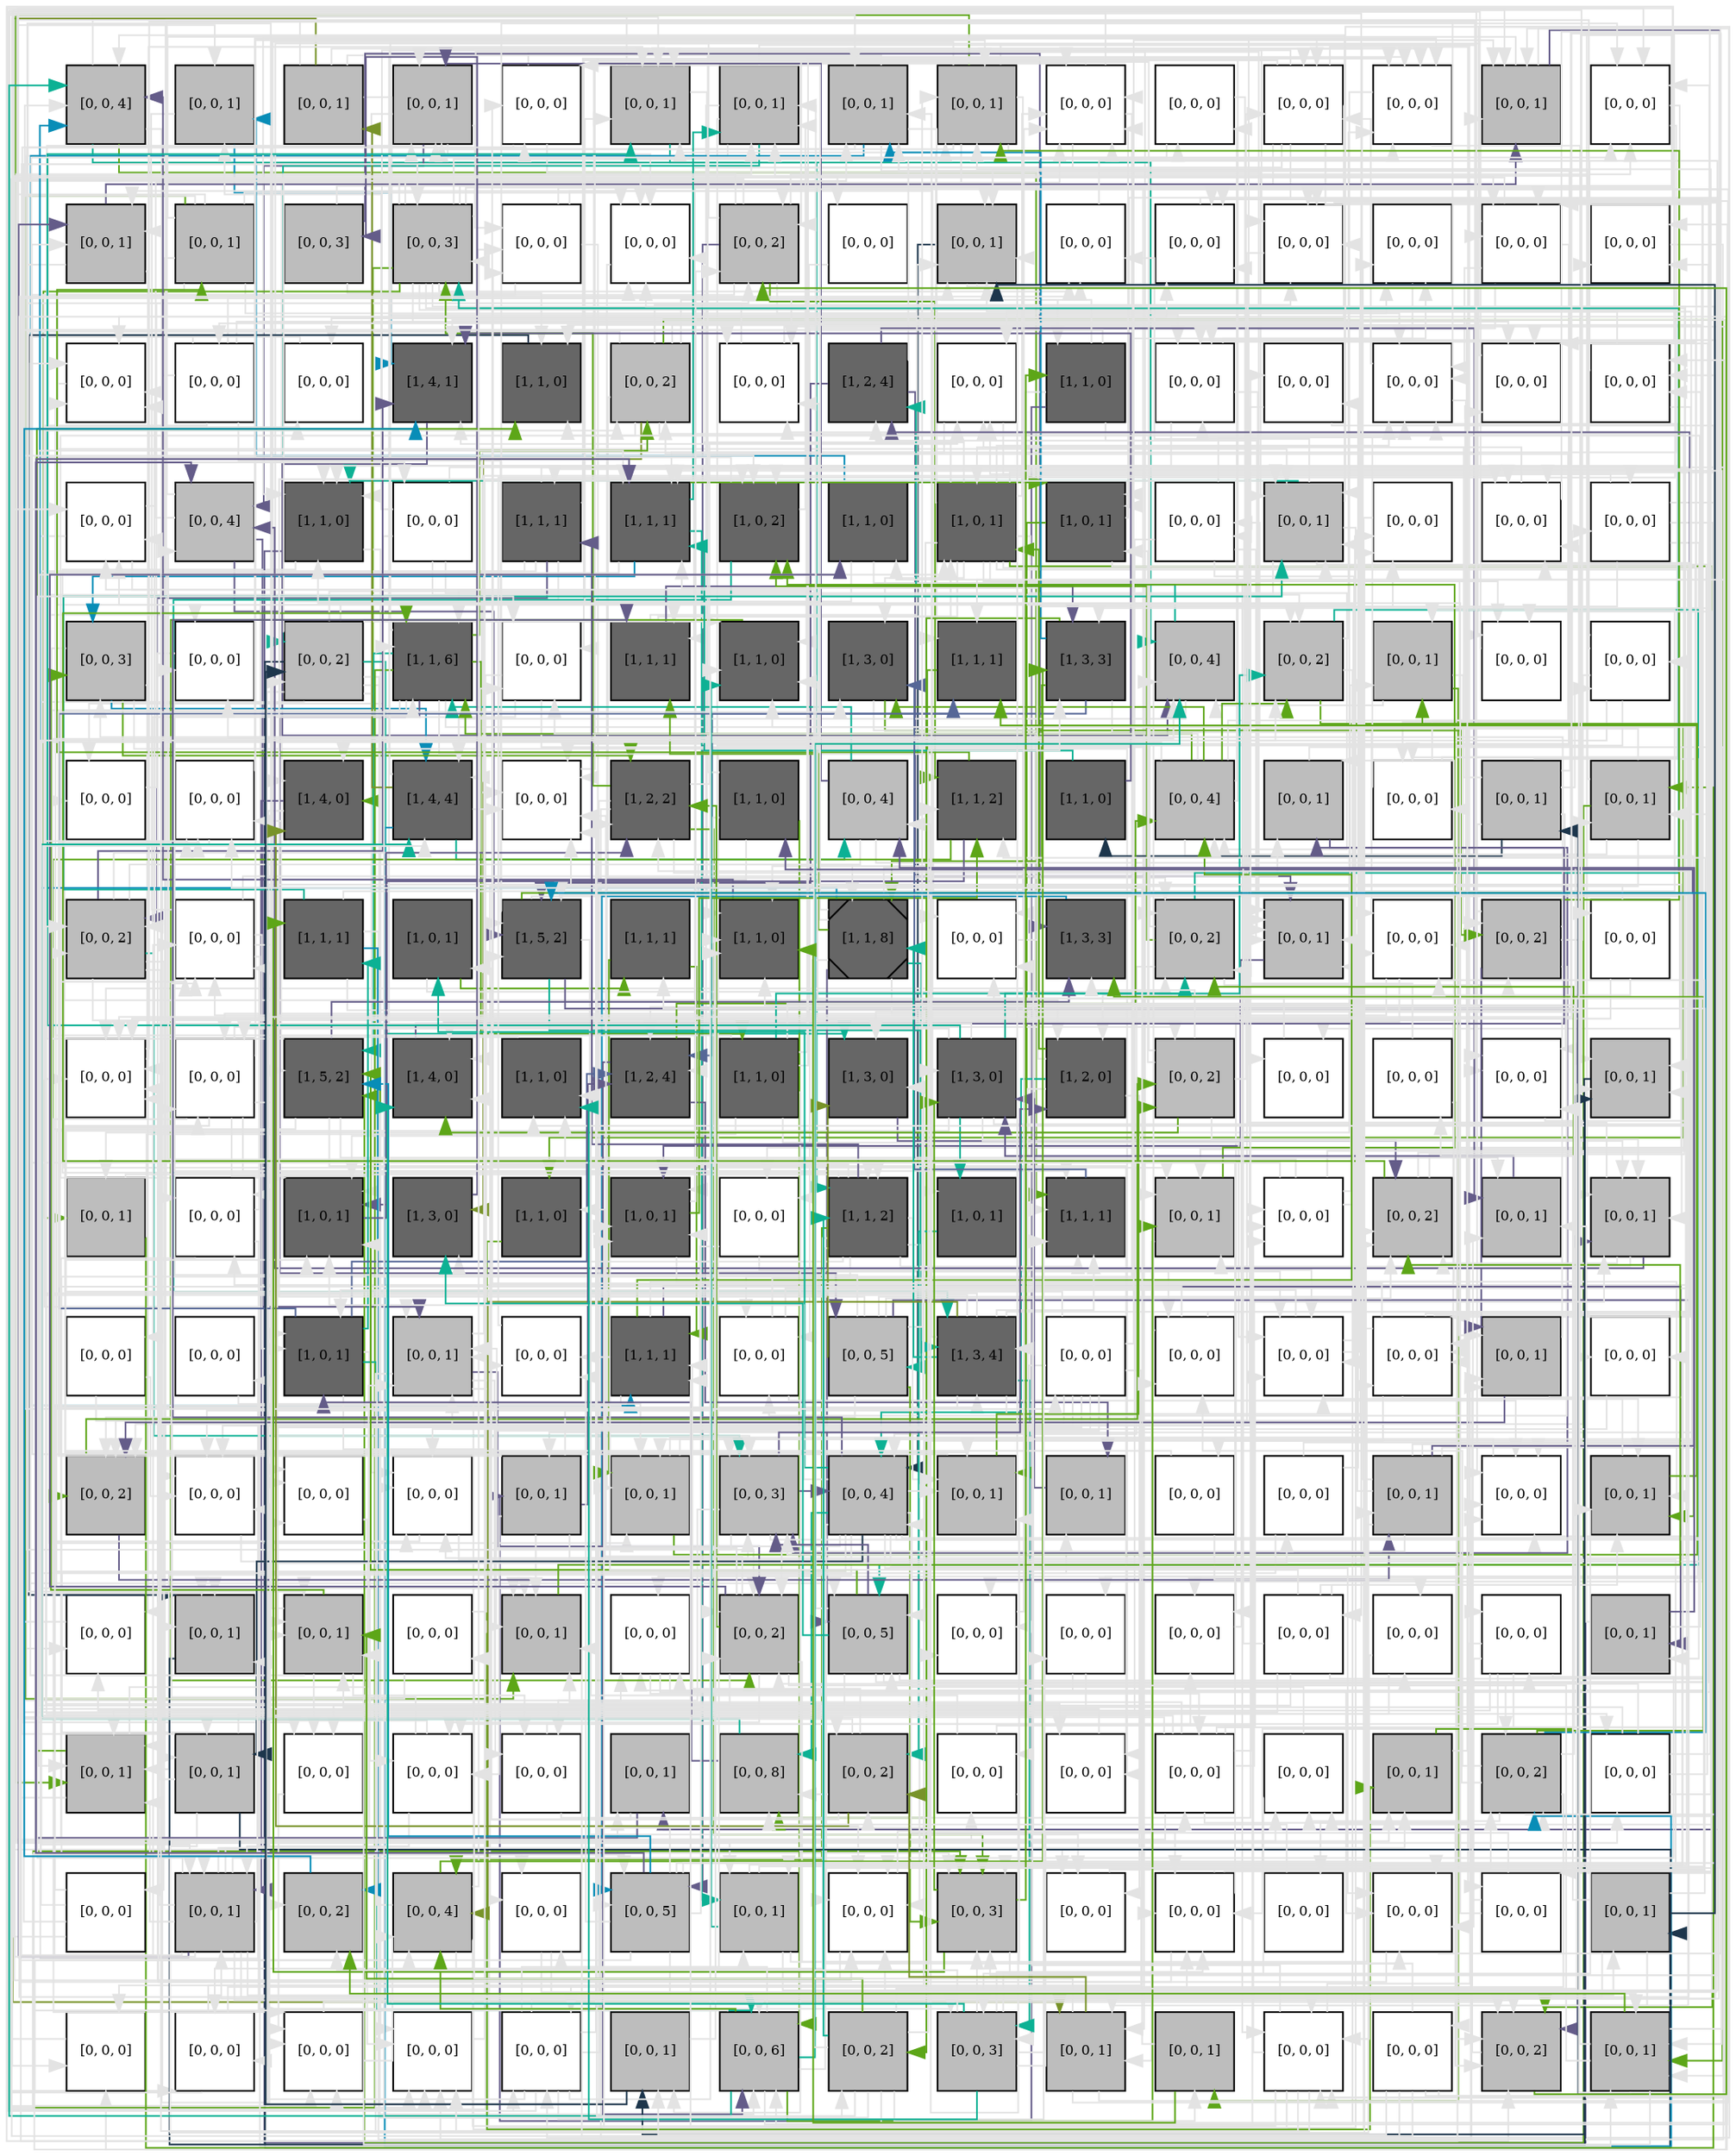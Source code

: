 digraph layout  {
rankdir=TB;
splines=ortho;
node [fixedsize=false, style=filled, width="0.6"];
edge [constraint=false];
0 [fillcolor="#bdbdbd", fontsize=8, label="[0, 0, 4]", shape=square, tooltip="name: None,\nin_degree: 5,\nout_degree: 4"];
1 [fillcolor="#bdbdbd", fontsize=8, label="[0, 0, 1]", shape=square, tooltip="name: None,\nin_degree: 3,\nout_degree: 2"];
2 [fillcolor="#bdbdbd", fontsize=8, label="[0, 0, 1]", shape=square, tooltip="name: None,\nin_degree: 1,\nout_degree: 5"];
3 [fillcolor="#bdbdbd", fontsize=8, label="[0, 0, 1]", shape=square, tooltip="name: None,\nin_degree: 5,\nout_degree: 4"];
4 [fillcolor="#FFFFFF", fontsize=8, label="[0, 0, 0]", shape=square, tooltip="name: None,\nin_degree: 3,\nout_degree: 3"];
5 [fillcolor="#bdbdbd", fontsize=8, label="[0, 0, 1]", shape=square, tooltip="name: None,\nin_degree: 6,\nout_degree: 3"];
6 [fillcolor="#bdbdbd", fontsize=8, label="[0, 0, 1]", shape=square, tooltip="name: None,\nin_degree: 5,\nout_degree: 5"];
7 [fillcolor="#bdbdbd", fontsize=8, label="[0, 0, 1]", shape=square, tooltip="name: None,\nin_degree: 5,\nout_degree: 5"];
8 [fillcolor="#bdbdbd", fontsize=8, label="[0, 0, 1]", shape=square, tooltip="name: None,\nin_degree: 5,\nout_degree: 7"];
9 [fillcolor="#FFFFFF", fontsize=8, label="[0, 0, 0]", shape=square, tooltip="name: None,\nin_degree: 7,\nout_degree: 4"];
10 [fillcolor="#FFFFFF", fontsize=8, label="[0, 0, 0]", shape=square, tooltip="name: None,\nin_degree: 2,\nout_degree: 2"];
11 [fillcolor="#FFFFFF", fontsize=8, label="[0, 0, 0]", shape=square, tooltip="name: None,\nin_degree: 4,\nout_degree: 8"];
12 [fillcolor="#FFFFFF", fontsize=8, label="[0, 0, 0]", shape=square, tooltip="name: None,\nin_degree: 6,\nout_degree: 2"];
13 [fillcolor="#bdbdbd", fontsize=8, label="[0, 0, 1]", shape=square, tooltip="name: None,\nin_degree: 5,\nout_degree: 3"];
14 [fillcolor="#FFFFFF", fontsize=8, label="[0, 0, 0]", shape=square, tooltip="name: None,\nin_degree: 5,\nout_degree: 2"];
15 [fillcolor="#bdbdbd", fontsize=8, label="[0, 0, 1]", shape=square, tooltip="name: None,\nin_degree: 4,\nout_degree: 3"];
16 [fillcolor="#bdbdbd", fontsize=8, label="[0, 0, 1]", shape=square, tooltip="name: None,\nin_degree: 1,\nout_degree: 8"];
17 [fillcolor="#bdbdbd", fontsize=8, label="[0, 0, 3]", shape=square, tooltip="name: None,\nin_degree: 1,\nout_degree: 3"];
18 [fillcolor="#bdbdbd", fontsize=8, label="[0, 0, 3]", shape=square, tooltip="name: None,\nin_degree: 4,\nout_degree: 13"];
19 [fillcolor="#FFFFFF", fontsize=8, label="[0, 0, 0]", shape=square, tooltip="name: None,\nin_degree: 3,\nout_degree: 4"];
20 [fillcolor="#FFFFFF", fontsize=8, label="[0, 0, 0]", shape=square, tooltip="name: None,\nin_degree: 6,\nout_degree: 1"];
21 [fillcolor="#bdbdbd", fontsize=8, label="[0, 0, 2]", shape=square, tooltip="name: None,\nin_degree: 5,\nout_degree: 8"];
22 [fillcolor="#FFFFFF", fontsize=8, label="[0, 0, 0]", shape=square, tooltip="name: None,\nin_degree: 1,\nout_degree: 1"];
23 [fillcolor="#bdbdbd", fontsize=8, label="[0, 0, 1]", shape=square, tooltip="name: None,\nin_degree: 7,\nout_degree: 3"];
24 [fillcolor="#FFFFFF", fontsize=8, label="[0, 0, 0]", shape=square, tooltip="name: None,\nin_degree: 3,\nout_degree: 1"];
25 [fillcolor="#FFFFFF", fontsize=8, label="[0, 0, 0]", shape=square, tooltip="name: None,\nin_degree: 4,\nout_degree: 1"];
26 [fillcolor="#FFFFFF", fontsize=8, label="[0, 0, 0]", shape=square, tooltip="name: None,\nin_degree: 5,\nout_degree: 2"];
27 [fillcolor="#FFFFFF", fontsize=8, label="[0, 0, 0]", shape=square, tooltip="name: None,\nin_degree: 3,\nout_degree: 1"];
28 [fillcolor="#FFFFFF", fontsize=8, label="[0, 0, 0]", shape=square, tooltip="name: None,\nin_degree: 4,\nout_degree: 5"];
29 [fillcolor="#FFFFFF", fontsize=8, label="[0, 0, 0]", shape=square, tooltip="name: None,\nin_degree: 3,\nout_degree: 1"];
30 [fillcolor="#FFFFFF", fontsize=8, label="[0, 0, 0]", shape=square, tooltip="name: None,\nin_degree: 5,\nout_degree: 1"];
31 [fillcolor="#FFFFFF", fontsize=8, label="[0, 0, 0]", shape=square, tooltip="name: None,\nin_degree: 1,\nout_degree: 6"];
32 [fillcolor="#FFFFFF", fontsize=8, label="[0, 0, 0]", shape=square, tooltip="name: None,\nin_degree: 2,\nout_degree: 1"];
33 [fillcolor="#666666", fontsize=8, label="[1, 4, 1]", shape=square, tooltip="name:  CIS ,\nin_degree: 6,\nout_degree: 1"];
34 [fillcolor="#666666", fontsize=8, label="[1, 1, 0]", shape=square, tooltip="name:  PLD ,\nin_degree: 4,\nout_degree: 1"];
35 [fillcolor="#bdbdbd", fontsize=8, label="[0, 0, 2]", shape=square, tooltip="name: None,\nin_degree: 3,\nout_degree: 9"];
36 [fillcolor="#FFFFFF", fontsize=8, label="[0, 0, 0]", shape=square, tooltip="name: None,\nin_degree: 4,\nout_degree: 2"];
37 [fillcolor="#666666", fontsize=8, label="[1, 2, 4]", shape=square, tooltip="name:  RAC1 ,\nin_degree: 3,\nout_degree: 4"];
38 [fillcolor="#FFFFFF", fontsize=8, label="[0, 0, 0]", shape=square, tooltip="name: None,\nin_degree: 4,\nout_degree: 2"];
39 [fillcolor="#666666", fontsize=8, label="[1, 1, 0]", shape=square, tooltip="name:  Ca2_ATPase ,\nin_degree: 2,\nout_degree: 5"];
40 [fillcolor="#FFFFFF", fontsize=8, label="[0, 0, 0]", shape=square, tooltip="name: None,\nin_degree: 4,\nout_degree: 3"];
41 [fillcolor="#FFFFFF", fontsize=8, label="[0, 0, 0]", shape=square, tooltip="name: None,\nin_degree: 2,\nout_degree: 2"];
42 [fillcolor="#FFFFFF", fontsize=8, label="[0, 0, 0]", shape=square, tooltip="name: None,\nin_degree: 6,\nout_degree: 2"];
43 [fillcolor="#FFFFFF", fontsize=8, label="[0, 0, 0]", shape=square, tooltip="name: None,\nin_degree: 4,\nout_degree: 1"];
44 [fillcolor="#FFFFFF", fontsize=8, label="[0, 0, 0]", shape=square, tooltip="name: None,\nin_degree: 3,\nout_degree: 3"];
45 [fillcolor="#FFFFFF", fontsize=8, label="[0, 0, 0]", shape=square, tooltip="name: None,\nin_degree: 4,\nout_degree: 3"];
46 [fillcolor="#bdbdbd", fontsize=8, label="[0, 0, 4]", shape=square, tooltip="name: None,\nin_degree: 4,\nout_degree: 4"];
47 [fillcolor="#666666", fontsize=8, label="[1, 1, 0]", shape=square, tooltip="name:  InsPK ,\nin_degree: 6,\nout_degree: 3"];
48 [fillcolor="#FFFFFF", fontsize=8, label="[0, 0, 0]", shape=square, tooltip="name: None,\nin_degree: 1,\nout_degree: 5"];
49 [fillcolor="#666666", fontsize=8, label="[1, 1, 1]", shape=square, tooltip="name:  NOS ,\nin_degree: 2,\nout_degree: 6"];
50 [fillcolor="#666666", fontsize=8, label="[1, 1, 1]", shape=square, tooltip="name:  ROS ,\nin_degree: 6,\nout_degree: 5"];
51 [fillcolor="#666666", fontsize=8, label="[1, 0, 2]", shape=square, tooltip="name:  ERA1 ,\nin_degree: 5,\nout_degree: 3"];
52 [fillcolor="#666666", fontsize=8, label="[1, 1, 0]", shape=square, tooltip="name:  InsP6 ,\nin_degree: 2,\nout_degree: 3"];
53 [fillcolor="#666666", fontsize=8, label="[1, 0, 1]", shape=square, tooltip="name: ERA1,\nin_degree: 4,\nout_degree: 15"];
54 [fillcolor="#666666", fontsize=8, label="[1, 0, 1]", shape=square, tooltip="name: GCR1,\nin_degree: 4,\nout_degree: 3"];
55 [fillcolor="#FFFFFF", fontsize=8, label="[0, 0, 0]", shape=square, tooltip="name: None,\nin_degree: 2,\nout_degree: 4"];
56 [fillcolor="#bdbdbd", fontsize=8, label="[0, 0, 1]", shape=square, tooltip="name: None,\nin_degree: 7,\nout_degree: 6"];
57 [fillcolor="#FFFFFF", fontsize=8, label="[0, 0, 0]", shape=square, tooltip="name: None,\nin_degree: 3,\nout_degree: 1"];
58 [fillcolor="#FFFFFF", fontsize=8, label="[0, 0, 0]", shape=square, tooltip="name: None,\nin_degree: 5,\nout_degree: 2"];
59 [fillcolor="#FFFFFF", fontsize=8, label="[0, 0, 0]", shape=square, tooltip="name: None,\nin_degree: 2,\nout_degree: 5"];
60 [fillcolor="#bdbdbd", fontsize=8, label="[0, 0, 3]", shape=square, tooltip="name: None,\nin_degree: 3,\nout_degree: 5"];
61 [fillcolor="#FFFFFF", fontsize=8, label="[0, 0, 0]", shape=square, tooltip="name: None,\nin_degree: 3,\nout_degree: 1"];
62 [fillcolor="#bdbdbd", fontsize=8, label="[0, 0, 2]", shape=square, tooltip="name: None,\nin_degree: 3,\nout_degree: 11"];
63 [fillcolor="#666666", fontsize=8, label="[1, 1, 6]", shape=square, tooltip="name:  cGMP ,\nin_degree: 6,\nout_degree: 10"];
64 [fillcolor="#FFFFFF", fontsize=8, label="[0, 0, 0]", shape=square, tooltip="name: None,\nin_degree: 4,\nout_degree: 3"];
65 [fillcolor="#666666", fontsize=8, label="[1, 1, 1]", shape=square, tooltip="name:  NIA12 ,\nin_degree: 4,\nout_degree: 3"];
66 [fillcolor="#666666", fontsize=8, label="[1, 1, 0]", shape=square, tooltip="name:  ROP2 ,\nin_degree: 6,\nout_degree: 1"];
67 [fillcolor="#666666", fontsize=8, label="[1, 3, 0]", shape=square, tooltip="name:  GPA1 ,\nin_degree: 4,\nout_degree: 2"];
68 [fillcolor="#666666", fontsize=8, label="[1, 1, 1]", shape=square, tooltip="name:  pH ,\nin_degree: 4,\nout_degree: 1"];
69 [fillcolor="#666666", fontsize=8, label="[1, 3, 3]", shape=square, tooltip="name:  Ca2_c ,\nin_degree: 4,\nout_degree: 5"];
70 [fillcolor="#bdbdbd", fontsize=8, label="[0, 0, 4]", shape=square, tooltip="name: None,\nin_degree: 6,\nout_degree: 2"];
71 [fillcolor="#bdbdbd", fontsize=8, label="[0, 0, 2]", shape=square, tooltip="name: None,\nin_degree: 5,\nout_degree: 4"];
72 [fillcolor="#bdbdbd", fontsize=8, label="[0, 0, 1]", shape=square, tooltip="name: None,\nin_degree: 3,\nout_degree: 3"];
73 [fillcolor="#FFFFFF", fontsize=8, label="[0, 0, 0]", shape=square, tooltip="name: None,\nin_degree: 3,\nout_degree: 1"];
74 [fillcolor="#FFFFFF", fontsize=8, label="[0, 0, 0]", shape=square, tooltip="name: None,\nin_degree: 2,\nout_degree: 5"];
75 [fillcolor="#FFFFFF", fontsize=8, label="[0, 0, 0]", shape=square, tooltip="name: None,\nin_degree: 2,\nout_degree: 1"];
76 [fillcolor="#FFFFFF", fontsize=8, label="[0, 0, 0]", shape=square, tooltip="name: None,\nin_degree: 4,\nout_degree: 2"];
77 [fillcolor="#666666", fontsize=8, label="[1, 4, 0]", shape=square, tooltip="name:  Atrboh ,\nin_degree: 4,\nout_degree: 2"];
78 [fillcolor="#666666", fontsize=8, label="[1, 4, 4]", shape=square, tooltip="name:  KOUT ,\nin_degree: 5,\nout_degree: 5"];
79 [fillcolor="#FFFFFF", fontsize=8, label="[0, 0, 0]", shape=square, tooltip="name: None,\nin_degree: 7,\nout_degree: 1"];
80 [fillcolor="#666666", fontsize=8, label="[1, 2, 2]", shape=square, tooltip="name:  Actin ,\nin_degree: 5,\nout_degree: 6"];
81 [fillcolor="#666666", fontsize=8, label="[1, 1, 0]", shape=square, tooltip="name:  AGB1 ,\nin_degree: 1,\nout_degree: 4"];
82 [fillcolor="#bdbdbd", fontsize=8, label="[0, 0, 4]", shape=square, tooltip="name: None,\nin_degree: 3,\nout_degree: 4"];
83 [fillcolor="#666666", fontsize=8, label="[1, 1, 2]", shape=square, tooltip="name:  GC ,\nin_degree: 4,\nout_degree: 3"];
84 [fillcolor="#666666", fontsize=8, label="[1, 1, 0]", shape=square, tooltip="name:  PA ,\nin_degree: 1,\nout_degree: 2"];
85 [fillcolor="#bdbdbd", fontsize=8, label="[0, 0, 4]", shape=square, tooltip="name: None,\nin_degree: 4,\nout_degree: 9"];
86 [fillcolor="#bdbdbd", fontsize=8, label="[0, 0, 1]", shape=square, tooltip="name: None,\nin_degree: 3,\nout_degree: 2"];
87 [fillcolor="#FFFFFF", fontsize=8, label="[0, 0, 0]", shape=square, tooltip="name: None,\nin_degree: 3,\nout_degree: 3"];
88 [fillcolor="#bdbdbd", fontsize=8, label="[0, 0, 1]", shape=square, tooltip="name: None,\nin_degree: 1,\nout_degree: 7"];
89 [fillcolor="#bdbdbd", fontsize=8, label="[0, 0, 1]", shape=square, tooltip="name: None,\nin_degree: 3,\nout_degree: 5"];
90 [fillcolor="#bdbdbd", fontsize=8, label="[0, 0, 2]", shape=square, tooltip="name: None,\nin_degree: 4,\nout_degree: 7"];
91 [fillcolor="#FFFFFF", fontsize=8, label="[0, 0, 0]", shape=square, tooltip="name: None,\nin_degree: 5,\nout_degree: 5"];
92 [fillcolor="#666666", fontsize=8, label="[1, 1, 1]", shape=square, tooltip="name:  InsP3 ,\nin_degree: 2,\nout_degree: 5"];
93 [fillcolor="#666666", fontsize=8, label="[1, 0, 1]", shape=square, tooltip="name:  GCR1 ,\nin_degree: 2,\nout_degree: 2"];
94 [fillcolor="#666666", fontsize=8, label="[1, 5, 2]", shape=square, tooltip="name:  Depolar ,\nin_degree: 6,\nout_degree: 6"];
95 [fillcolor="#666666", fontsize=8, label="[1, 1, 1]", shape=square, tooltip="name:  ADPRc ,\nin_degree: 2,\nout_degree: 2"];
96 [fillcolor="#666666", fontsize=8, label="[1, 1, 0]", shape=square, tooltip="name:  cADPR ,\nin_degree: 6,\nout_degree: 1"];
97 [fillcolor="#666666", fontsize=8, label="[1, 1, 8]", shape=Msquare, tooltip="name:  SphK ,\nin_degree: 3,\nout_degree: 9"];
98 [fillcolor="#FFFFFF", fontsize=8, label="[0, 0, 0]", shape=square, tooltip="name: None,\nin_degree: 4,\nout_degree: 1"];
99 [fillcolor="#666666", fontsize=8, label="[1, 3, 3]", shape=square, tooltip="name:  KAP ,\nin_degree: 4,\nout_degree: 1"];
100 [fillcolor="#bdbdbd", fontsize=8, label="[0, 0, 2]", shape=square, tooltip="name: None,\nin_degree: 6,\nout_degree: 5"];
101 [fillcolor="#bdbdbd", fontsize=8, label="[0, 0, 1]", shape=square, tooltip="name: None,\nin_degree: 7,\nout_degree: 1"];
102 [fillcolor="#FFFFFF", fontsize=8, label="[0, 0, 0]", shape=square, tooltip="name: None,\nin_degree: 4,\nout_degree: 2"];
103 [fillcolor="#bdbdbd", fontsize=8, label="[0, 0, 2]", shape=square, tooltip="name: None,\nin_degree: 3,\nout_degree: 6"];
104 [fillcolor="#FFFFFF", fontsize=8, label="[0, 0, 0]", shape=square, tooltip="name: None,\nin_degree: 1,\nout_degree: 3"];
105 [fillcolor="#FFFFFF", fontsize=8, label="[0, 0, 0]", shape=square, tooltip="name: None,\nin_degree: 7,\nout_degree: 2"];
106 [fillcolor="#FFFFFF", fontsize=8, label="[0, 0, 0]", shape=square, tooltip="name: None,\nin_degree: 4,\nout_degree: 7"];
107 [fillcolor="#666666", fontsize=8, label="[1, 5, 2]", shape=square, tooltip="name:  Closure ,\nin_degree: 5,\nout_degree: 5"];
108 [fillcolor="#666666", fontsize=8, label="[1, 4, 0]", shape=square, tooltip="name:  CaIM ,\nin_degree: 5,\nout_degree: 1"];
109 [fillcolor="#666666", fontsize=8, label="[1, 1, 0]", shape=square, tooltip="name:  ROP10 ,\nin_degree: 4,\nout_degree: 1"];
110 [fillcolor="#666666", fontsize=8, label="[1, 2, 4]", shape=square, tooltip="name:  PLC ,\nin_degree: 5,\nout_degree: 3"];
111 [fillcolor="#666666", fontsize=8, label="[1, 1, 0]", shape=square, tooltip="name:  OST1 ,\nin_degree: 1,\nout_degree: 8"];
112 [fillcolor="#666666", fontsize=8, label="[1, 3, 0]", shape=square, tooltip="name:  HTPase ,\nin_degree: 4,\nout_degree: 1"];
113 [fillcolor="#666666", fontsize=8, label="[1, 3, 0]", shape=square, tooltip="name:  ABI1 ,\nin_degree: 4,\nout_degree: 8"];
114 [fillcolor="#666666", fontsize=8, label="[1, 2, 0]", shape=square, tooltip="name:  NO ,\nin_degree: 3,\nout_degree: 5"];
115 [fillcolor="#bdbdbd", fontsize=8, label="[0, 0, 2]", shape=square, tooltip="name: None,\nin_degree: 3,\nout_degree: 6"];
116 [fillcolor="#FFFFFF", fontsize=8, label="[0, 0, 0]", shape=square, tooltip="name: None,\nin_degree: 2,\nout_degree: 1"];
117 [fillcolor="#FFFFFF", fontsize=8, label="[0, 0, 0]", shape=square, tooltip="name: None,\nin_degree: 1,\nout_degree: 2"];
118 [fillcolor="#FFFFFF", fontsize=8, label="[0, 0, 0]", shape=square, tooltip="name: None,\nin_degree: 4,\nout_degree: 1"];
119 [fillcolor="#bdbdbd", fontsize=8, label="[0, 0, 1]", shape=square, tooltip="name: None,\nin_degree: 5,\nout_degree: 1"];
120 [fillcolor="#bdbdbd", fontsize=8, label="[0, 0, 1]", shape=square, tooltip="name: None,\nin_degree: 2,\nout_degree: 2"];
121 [fillcolor="#FFFFFF", fontsize=8, label="[0, 0, 0]", shape=square, tooltip="name: None,\nin_degree: 3,\nout_degree: 3"];
122 [fillcolor="#666666", fontsize=8, label="[1, 0, 1]", shape=square, tooltip="name: ABH1,\nin_degree: 7,\nout_degree: 1"];
123 [fillcolor="#666666", fontsize=8, label="[1, 3, 0]", shape=square, tooltip="name:  AnionEM ,\nin_degree: 3,\nout_degree: 1"];
124 [fillcolor="#666666", fontsize=8, label="[1, 1, 0]", shape=square, tooltip="name:  PEPC ,\nin_degree: 2,\nout_degree: 1"];
125 [fillcolor="#666666", fontsize=8, label="[1, 0, 1]", shape=square, tooltip="name:  ABH1 ,\nin_degree: 5,\nout_degree: 3"];
126 [fillcolor="#FFFFFF", fontsize=8, label="[0, 0, 0]", shape=square, tooltip="name: None,\nin_degree: 2,\nout_degree: 2"];
127 [fillcolor="#666666", fontsize=8, label="[1, 1, 2]", shape=square, tooltip="name:  RCN1 ,\nin_degree: 4,\nout_degree: 11"];
128 [fillcolor="#666666", fontsize=8, label="[1, 0, 1]", shape=square, tooltip="name: ABA,\nin_degree: 2,\nout_degree: 1"];
129 [fillcolor="#666666", fontsize=8, label="[1, 1, 1]", shape=square, tooltip="name:  S1P ,\nin_degree: 6,\nout_degree: 1"];
130 [fillcolor="#bdbdbd", fontsize=8, label="[0, 0, 1]", shape=square, tooltip="name: None,\nin_degree: 5,\nout_degree: 2"];
131 [fillcolor="#FFFFFF", fontsize=8, label="[0, 0, 0]", shape=square, tooltip="name: None,\nin_degree: 3,\nout_degree: 5"];
132 [fillcolor="#bdbdbd", fontsize=8, label="[0, 0, 2]", shape=square, tooltip="name: None,\nin_degree: 6,\nout_degree: 3"];
133 [fillcolor="#bdbdbd", fontsize=8, label="[0, 0, 1]", shape=square, tooltip="name: None,\nin_degree: 4,\nout_degree: 1"];
134 [fillcolor="#bdbdbd", fontsize=8, label="[0, 0, 1]", shape=square, tooltip="name: None,\nin_degree: 6,\nout_degree: 4"];
135 [fillcolor="#FFFFFF", fontsize=8, label="[0, 0, 0]", shape=square, tooltip="name: None,\nin_degree: 1,\nout_degree: 2"];
136 [fillcolor="#FFFFFF", fontsize=8, label="[0, 0, 0]", shape=square, tooltip="name: None,\nin_degree: 1,\nout_degree: 1"];
137 [fillcolor="#666666", fontsize=8, label="[1, 0, 1]", shape=square, tooltip="name:  ABA ,\nin_degree: 4,\nout_degree: 6"];
138 [fillcolor="#bdbdbd", fontsize=8, label="[0, 0, 1]", shape=square, tooltip="name: None,\nin_degree: 6,\nout_degree: 5"];
139 [fillcolor="#FFFFFF", fontsize=8, label="[0, 0, 0]", shape=square, tooltip="name: None,\nin_degree: 3,\nout_degree: 1"];
140 [fillcolor="#666666", fontsize=8, label="[1, 1, 1]", shape=square, tooltip="name:  KEV ,\nin_degree: 4,\nout_degree: 5"];
141 [fillcolor="#FFFFFF", fontsize=8, label="[0, 0, 0]", shape=square, tooltip="name: None,\nin_degree: 3,\nout_degree: 3"];
142 [fillcolor="#bdbdbd", fontsize=8, label="[0, 0, 5]", shape=square, tooltip="name: None,\nin_degree: 2,\nout_degree: 9"];
143 [fillcolor="#666666", fontsize=8, label="[1, 3, 4]", shape=square, tooltip="name:  Malate ,\nin_degree: 4,\nout_degree: 10"];
144 [fillcolor="#FFFFFF", fontsize=8, label="[0, 0, 0]", shape=square, tooltip="name: None,\nin_degree: 1,\nout_degree: 9"];
145 [fillcolor="#FFFFFF", fontsize=8, label="[0, 0, 0]", shape=square, tooltip="name: None,\nin_degree: 3,\nout_degree: 3"];
146 [fillcolor="#FFFFFF", fontsize=8, label="[0, 0, 0]", shape=square, tooltip="name: None,\nin_degree: 6,\nout_degree: 3"];
147 [fillcolor="#FFFFFF", fontsize=8, label="[0, 0, 0]", shape=square, tooltip="name: None,\nin_degree: 5,\nout_degree: 6"];
148 [fillcolor="#bdbdbd", fontsize=8, label="[0, 0, 1]", shape=square, tooltip="name: None,\nin_degree: 4,\nout_degree: 3"];
149 [fillcolor="#FFFFFF", fontsize=8, label="[0, 0, 0]", shape=square, tooltip="name: None,\nin_degree: 2,\nout_degree: 1"];
150 [fillcolor="#bdbdbd", fontsize=8, label="[0, 0, 2]", shape=square, tooltip="name: None,\nin_degree: 5,\nout_degree: 2"];
151 [fillcolor="#FFFFFF", fontsize=8, label="[0, 0, 0]", shape=square, tooltip="name: None,\nin_degree: 5,\nout_degree: 1"];
152 [fillcolor="#FFFFFF", fontsize=8, label="[0, 0, 0]", shape=square, tooltip="name: None,\nin_degree: 3,\nout_degree: 1"];
153 [fillcolor="#FFFFFF", fontsize=8, label="[0, 0, 0]", shape=square, tooltip="name: None,\nin_degree: 5,\nout_degree: 2"];
154 [fillcolor="#bdbdbd", fontsize=8, label="[0, 0, 1]", shape=square, tooltip="name: None,\nin_degree: 2,\nout_degree: 6"];
155 [fillcolor="#bdbdbd", fontsize=8, label="[0, 0, 1]", shape=square, tooltip="name: None,\nin_degree: 5,\nout_degree: 3"];
156 [fillcolor="#bdbdbd", fontsize=8, label="[0, 0, 3]", shape=square, tooltip="name: None,\nin_degree: 7,\nout_degree: 5"];
157 [fillcolor="#bdbdbd", fontsize=8, label="[0, 0, 4]", shape=square, tooltip="name: None,\nin_degree: 5,\nout_degree: 15"];
158 [fillcolor="#bdbdbd", fontsize=8, label="[0, 0, 1]", shape=square, tooltip="name: None,\nin_degree: 5,\nout_degree: 2"];
159 [fillcolor="#bdbdbd", fontsize=8, label="[0, 0, 1]", shape=square, tooltip="name: None,\nin_degree: 2,\nout_degree: 1"];
160 [fillcolor="#FFFFFF", fontsize=8, label="[0, 0, 0]", shape=square, tooltip="name: None,\nin_degree: 1,\nout_degree: 2"];
161 [fillcolor="#FFFFFF", fontsize=8, label="[0, 0, 0]", shape=square, tooltip="name: None,\nin_degree: 1,\nout_degree: 3"];
162 [fillcolor="#bdbdbd", fontsize=8, label="[0, 0, 1]", shape=square, tooltip="name: None,\nin_degree: 2,\nout_degree: 8"];
163 [fillcolor="#FFFFFF", fontsize=8, label="[0, 0, 0]", shape=square, tooltip="name: None,\nin_degree: 6,\nout_degree: 1"];
164 [fillcolor="#bdbdbd", fontsize=8, label="[0, 0, 1]", shape=square, tooltip="name: None,\nin_degree: 5,\nout_degree: 2"];
165 [fillcolor="#FFFFFF", fontsize=8, label="[0, 0, 0]", shape=square, tooltip="name: None,\nin_degree: 3,\nout_degree: 1"];
166 [fillcolor="#bdbdbd", fontsize=8, label="[0, 0, 1]", shape=square, tooltip="name: None,\nin_degree: 5,\nout_degree: 1"];
167 [fillcolor="#bdbdbd", fontsize=8, label="[0, 0, 1]", shape=square, tooltip="name: None,\nin_degree: 6,\nout_degree: 5"];
168 [fillcolor="#FFFFFF", fontsize=8, label="[0, 0, 0]", shape=square, tooltip="name: None,\nin_degree: 1,\nout_degree: 2"];
169 [fillcolor="#bdbdbd", fontsize=8, label="[0, 0, 1]", shape=square, tooltip="name: None,\nin_degree: 7,\nout_degree: 1"];
170 [fillcolor="#FFFFFF", fontsize=8, label="[0, 0, 0]", shape=square, tooltip="name: None,\nin_degree: 4,\nout_degree: 3"];
171 [fillcolor="#bdbdbd", fontsize=8, label="[0, 0, 2]", shape=square, tooltip="name: None,\nin_degree: 7,\nout_degree: 8"];
172 [fillcolor="#bdbdbd", fontsize=8, label="[0, 0, 5]", shape=square, tooltip="name: None,\nin_degree: 5,\nout_degree: 8"];
173 [fillcolor="#FFFFFF", fontsize=8, label="[0, 0, 0]", shape=square, tooltip="name: None,\nin_degree: 3,\nout_degree: 1"];
174 [fillcolor="#FFFFFF", fontsize=8, label="[0, 0, 0]", shape=square, tooltip="name: None,\nin_degree: 2,\nout_degree: 2"];
175 [fillcolor="#FFFFFF", fontsize=8, label="[0, 0, 0]", shape=square, tooltip="name: None,\nin_degree: 3,\nout_degree: 1"];
176 [fillcolor="#FFFFFF", fontsize=8, label="[0, 0, 0]", shape=square, tooltip="name: None,\nin_degree: 1,\nout_degree: 7"];
177 [fillcolor="#FFFFFF", fontsize=8, label="[0, 0, 0]", shape=square, tooltip="name: None,\nin_degree: 2,\nout_degree: 2"];
178 [fillcolor="#FFFFFF", fontsize=8, label="[0, 0, 0]", shape=square, tooltip="name: None,\nin_degree: 2,\nout_degree: 6"];
179 [fillcolor="#bdbdbd", fontsize=8, label="[0, 0, 1]", shape=square, tooltip="name: None,\nin_degree: 2,\nout_degree: 3"];
180 [fillcolor="#bdbdbd", fontsize=8, label="[0, 0, 1]", shape=square, tooltip="name: None,\nin_degree: 6,\nout_degree: 3"];
181 [fillcolor="#bdbdbd", fontsize=8, label="[0, 0, 1]", shape=square, tooltip="name: None,\nin_degree: 3,\nout_degree: 5"];
182 [fillcolor="#FFFFFF", fontsize=8, label="[0, 0, 0]", shape=square, tooltip="name: None,\nin_degree: 3,\nout_degree: 1"];
183 [fillcolor="#FFFFFF", fontsize=8, label="[0, 0, 0]", shape=square, tooltip="name: None,\nin_degree: 4,\nout_degree: 3"];
184 [fillcolor="#FFFFFF", fontsize=8, label="[0, 0, 0]", shape=square, tooltip="name: None,\nin_degree: 3,\nout_degree: 2"];
185 [fillcolor="#bdbdbd", fontsize=8, label="[0, 0, 1]", shape=square, tooltip="name: None,\nin_degree: 2,\nout_degree: 2"];
186 [fillcolor="#bdbdbd", fontsize=8, label="[0, 0, 8]", shape=square, tooltip="name: None,\nin_degree: 4,\nout_degree: 2"];
187 [fillcolor="#bdbdbd", fontsize=8, label="[0, 0, 2]", shape=square, tooltip="name: None,\nin_degree: 4,\nout_degree: 5"];
188 [fillcolor="#FFFFFF", fontsize=8, label="[0, 0, 0]", shape=square, tooltip="name: None,\nin_degree: 2,\nout_degree: 3"];
189 [fillcolor="#FFFFFF", fontsize=8, label="[0, 0, 0]", shape=square, tooltip="name: None,\nin_degree: 3,\nout_degree: 1"];
190 [fillcolor="#FFFFFF", fontsize=8, label="[0, 0, 0]", shape=square, tooltip="name: None,\nin_degree: 2,\nout_degree: 9"];
191 [fillcolor="#FFFFFF", fontsize=8, label="[0, 0, 0]", shape=square, tooltip="name: None,\nin_degree: 3,\nout_degree: 2"];
192 [fillcolor="#bdbdbd", fontsize=8, label="[0, 0, 1]", shape=square, tooltip="name: None,\nin_degree: 3,\nout_degree: 2"];
193 [fillcolor="#bdbdbd", fontsize=8, label="[0, 0, 2]", shape=square, tooltip="name: None,\nin_degree: 4,\nout_degree: 8"];
194 [fillcolor="#FFFFFF", fontsize=8, label="[0, 0, 0]", shape=square, tooltip="name: None,\nin_degree: 2,\nout_degree: 5"];
195 [fillcolor="#FFFFFF", fontsize=8, label="[0, 0, 0]", shape=square, tooltip="name: None,\nin_degree: 1,\nout_degree: 4"];
196 [fillcolor="#bdbdbd", fontsize=8, label="[0, 0, 1]", shape=square, tooltip="name: None,\nin_degree: 5,\nout_degree: 13"];
197 [fillcolor="#bdbdbd", fontsize=8, label="[0, 0, 2]", shape=square, tooltip="name: None,\nin_degree: 4,\nout_degree: 1"];
198 [fillcolor="#bdbdbd", fontsize=8, label="[0, 0, 4]", shape=square, tooltip="name: None,\nin_degree: 5,\nout_degree: 5"];
199 [fillcolor="#FFFFFF", fontsize=8, label="[0, 0, 0]", shape=square, tooltip="name: None,\nin_degree: 3,\nout_degree: 2"];
200 [fillcolor="#bdbdbd", fontsize=8, label="[0, 0, 5]", shape=square, tooltip="name: None,\nin_degree: 4,\nout_degree: 9"];
201 [fillcolor="#bdbdbd", fontsize=8, label="[0, 0, 1]", shape=square, tooltip="name: None,\nin_degree: 4,\nout_degree: 5"];
202 [fillcolor="#FFFFFF", fontsize=8, label="[0, 0, 0]", shape=square, tooltip="name: None,\nin_degree: 6,\nout_degree: 2"];
203 [fillcolor="#bdbdbd", fontsize=8, label="[0, 0, 3]", shape=square, tooltip="name: None,\nin_degree: 7,\nout_degree: 4"];
204 [fillcolor="#FFFFFF", fontsize=8, label="[0, 0, 0]", shape=square, tooltip="name: None,\nin_degree: 3,\nout_degree: 1"];
205 [fillcolor="#FFFFFF", fontsize=8, label="[0, 0, 0]", shape=square, tooltip="name: None,\nin_degree: 5,\nout_degree: 4"];
206 [fillcolor="#FFFFFF", fontsize=8, label="[0, 0, 0]", shape=square, tooltip="name: None,\nin_degree: 1,\nout_degree: 1"];
207 [fillcolor="#FFFFFF", fontsize=8, label="[0, 0, 0]", shape=square, tooltip="name: None,\nin_degree: 5,\nout_degree: 2"];
208 [fillcolor="#FFFFFF", fontsize=8, label="[0, 0, 0]", shape=square, tooltip="name: None,\nin_degree: 2,\nout_degree: 3"];
209 [fillcolor="#bdbdbd", fontsize=8, label="[0, 0, 1]", shape=square, tooltip="name: None,\nin_degree: 2,\nout_degree: 5"];
210 [fillcolor="#FFFFFF", fontsize=8, label="[0, 0, 0]", shape=square, tooltip="name: None,\nin_degree: 3,\nout_degree: 1"];
211 [fillcolor="#FFFFFF", fontsize=8, label="[0, 0, 0]", shape=square, tooltip="name: None,\nin_degree: 3,\nout_degree: 3"];
212 [fillcolor="#FFFFFF", fontsize=8, label="[0, 0, 0]", shape=square, tooltip="name: None,\nin_degree: 5,\nout_degree: 2"];
213 [fillcolor="#FFFFFF", fontsize=8, label="[0, 0, 0]", shape=square, tooltip="name: None,\nin_degree: 6,\nout_degree: 1"];
214 [fillcolor="#FFFFFF", fontsize=8, label="[0, 0, 0]", shape=square, tooltip="name: None,\nin_degree: 3,\nout_degree: 8"];
215 [fillcolor="#bdbdbd", fontsize=8, label="[0, 0, 1]", shape=square, tooltip="name: None,\nin_degree: 3,\nout_degree: 2"];
216 [fillcolor="#bdbdbd", fontsize=8, label="[0, 0, 6]", shape=square, tooltip="name: None,\nin_degree: 6,\nout_degree: 8"];
217 [fillcolor="#bdbdbd", fontsize=8, label="[0, 0, 2]", shape=square, tooltip="name: None,\nin_degree: 2,\nout_degree: 9"];
218 [fillcolor="#bdbdbd", fontsize=8, label="[0, 0, 3]", shape=square, tooltip="name: None,\nin_degree: 4,\nout_degree: 8"];
219 [fillcolor="#bdbdbd", fontsize=8, label="[0, 0, 1]", shape=square, tooltip="name: None,\nin_degree: 4,\nout_degree: 4"];
220 [fillcolor="#bdbdbd", fontsize=8, label="[0, 0, 1]", shape=square, tooltip="name: None,\nin_degree: 2,\nout_degree: 2"];
221 [fillcolor="#FFFFFF", fontsize=8, label="[0, 0, 0]", shape=square, tooltip="name: None,\nin_degree: 5,\nout_degree: 7"];
222 [fillcolor="#FFFFFF", fontsize=8, label="[0, 0, 0]", shape=square, tooltip="name: None,\nin_degree: 1,\nout_degree: 6"];
223 [fillcolor="#bdbdbd", fontsize=8, label="[0, 0, 2]", shape=square, tooltip="name: None,\nin_degree: 7,\nout_degree: 2"];
224 [fillcolor="#bdbdbd", fontsize=8, label="[0, 0, 1]", shape=square, tooltip="name: None,\nin_degree: 5,\nout_degree: 6"];
0 -> 129  [color="#5DA618", style="penwidth(0.1)", tooltip="81( AGB1 ) to 67( GPA1 )", weight=1];
0 -> 127  [color="#0CB194", style="penwidth(0.1)", tooltip="137( ABA ) to 127( RCN1 )", weight=1];
0 -> 152  [color=grey89, style="penwidth(0.1)", tooltip=" ", weight=1];
0 -> 176  [color=grey89, style="penwidth(0.1)", tooltip=" ", weight=1];
1 -> 33  [color="#088DB7", style="penwidth(0.1)", tooltip="52( InsP6 ) to 33( CIS )", weight=1];
1 -> 15  [color=grey89, style="penwidth(0.1)", tooltip=" ", weight=1];
2 -> 219  [color="#789329", style="penwidth(0.1)", tooltip="68( pH ) to 77( Atrboh )", weight=1];
2 -> 12  [color=grey89, style="penwidth(0.1)", tooltip=" ", weight=1];
2 -> 188  [color=grey89, style="penwidth(0.1)", tooltip=" ", weight=1];
2 -> 40  [color=grey89, style="penwidth(0.1)", tooltip=" ", weight=1];
2 -> 108  [color=grey89, style="penwidth(0.1)", tooltip=" ", weight=1];
3 -> 153  [color=grey89, style="penwidth(0.1)", tooltip=" ", weight=1];
3 -> 46  [color="#645C89", style="penwidth(0.1)", tooltip="140( KEV ) to 94( Depolar )", weight=1];
3 -> 20  [color=grey89, style="penwidth(0.1)", tooltip=" ", weight=1];
3 -> 19  [color=grey89, style="penwidth(0.1)", tooltip=" ", weight=1];
4 -> 56  [color=grey89, style="penwidth(0.1)", tooltip=" ", weight=1];
4 -> 130  [color=grey89, style="penwidth(0.1)", tooltip=" ", weight=1];
4 -> 182  [color=grey89, style="penwidth(0.1)", tooltip=" ", weight=1];
5 -> 96  [color=grey89, style="penwidth(0.1)", tooltip=" ", weight=1];
5 -> 204  [color=grey89, style="penwidth(0.1)", tooltip=" ", weight=1];
5 -> 70  [color="#0CB194", style="penwidth(0.1)", tooltip="113( ABI1 ) to 37( RAC1 )", weight=1];
6 -> 145  [color=grey89, style="penwidth(0.1)", tooltip=" ", weight=1];
6 -> 118  [color=grey89, style="penwidth(0.1)", tooltip=" ", weight=1];
6 -> 165  [color=grey89, style="penwidth(0.1)", tooltip=" ", weight=1];
6 -> 62  [color="#0CB194", style="penwidth(0.1)", tooltip="50( ROS ) to 112( HTPase )", weight=1];
6 -> 146  [color=grey89, style="penwidth(0.1)", tooltip=" ", weight=1];
7 -> 153  [color=grey89, style="penwidth(0.1)", tooltip=" ", weight=1];
7 -> 68  [color=grey89, style="penwidth(0.1)", tooltip=" ", weight=1];
7 -> 87  [color=grey89, style="penwidth(0.1)", tooltip=" ", weight=1];
7 -> 140  [color="#088DB7", style="penwidth(0.1)", tooltip="69( Ca2_c ) to 140( KEV )", weight=1];
7 -> 3  [color=grey89, style="penwidth(0.1)", tooltip=" ", weight=1];
8 -> 180  [color="#5DA618", style="penwidth(0.1)", tooltip="67( GPA1 ) to 34( PLD )", weight=1];
8 -> 98  [color=grey89, style="penwidth(0.1)", tooltip=" ", weight=1];
8 -> 10  [color=grey89, style="penwidth(0.1)", tooltip=" ", weight=1];
8 -> 178  [color=grey89, style="penwidth(0.1)", tooltip=" ", weight=1];
8 -> 3  [color=grey89, style="penwidth(0.1)", tooltip=" ", weight=1];
8 -> 77  [color=grey89, style="penwidth(0.1)", tooltip=" ", weight=1];
8 -> 152  [color=grey89, style="penwidth(0.1)", tooltip=" ", weight=1];
9 -> 65  [color=grey89, style="penwidth(0.1)", tooltip=" ", weight=1];
9 -> 79  [color=grey89, style="penwidth(0.1)", tooltip=" ", weight=1];
9 -> 214  [color=grey89, style="penwidth(0.1)", tooltip=" ", weight=1];
9 -> 141  [color=grey89, style="penwidth(0.1)", tooltip=" ", weight=1];
10 -> 106  [color=grey89, style="penwidth(0.1)", tooltip=" ", weight=1];
10 -> 61  [color=grey89, style="penwidth(0.1)", tooltip=" ", weight=1];
11 -> 208  [color=grey89, style="penwidth(0.1)", tooltip=" ", weight=1];
11 -> 66  [color=grey89, style="penwidth(0.1)", tooltip=" ", weight=1];
11 -> 125  [color=grey89, style="penwidth(0.1)", tooltip=" ", weight=1];
11 -> 47  [color=grey89, style="penwidth(0.1)", tooltip=" ", weight=1];
11 -> 32  [color=grey89, style="penwidth(0.1)", tooltip=" ", weight=1];
11 -> 73  [color=grey89, style="penwidth(0.1)", tooltip=" ", weight=1];
11 -> 54  [color=grey89, style="penwidth(0.1)", tooltip=" ", weight=1];
11 -> 64  [color=grey89, style="penwidth(0.1)", tooltip=" ", weight=1];
12 -> 149  [color=grey89, style="penwidth(0.1)", tooltip=" ", weight=1];
12 -> 120  [color=grey89, style="penwidth(0.1)", tooltip=" ", weight=1];
13 -> 185  [color="#645C89", style="penwidth(0.1)", tooltip="77( Atrboh ) to 50( ROS )", weight=1];
13 -> 47  [color=grey89, style="penwidth(0.1)", tooltip=" ", weight=1];
13 -> 221  [color=grey89, style="penwidth(0.1)", tooltip=" ", weight=1];
14 -> 116  [color=grey89, style="penwidth(0.1)", tooltip=" ", weight=1];
14 -> 50  [color=grey89, style="penwidth(0.1)", tooltip=" ", weight=1];
15 -> 13  [color="#645C89", style="penwidth(0.1)", tooltip="77( Atrboh ) to 50( ROS )", weight=1];
15 -> 165  [color=grey89, style="penwidth(0.1)", tooltip=" ", weight=1];
15 -> 170  [color=grey89, style="penwidth(0.1)", tooltip=" ", weight=1];
16 -> 191  [color=grey89, style="penwidth(0.1)", tooltip=" ", weight=1];
16 -> 169  [color="#5DA618", style="penwidth(0.1)", tooltip="83( GC ) to 63( cGMP )", weight=1];
16 -> 181  [color=grey89, style="penwidth(0.1)", tooltip=" ", weight=1];
16 -> 187  [color=grey89, style="penwidth(0.1)", tooltip=" ", weight=1];
16 -> 116  [color=grey89, style="penwidth(0.1)", tooltip=" ", weight=1];
16 -> 56  [color=grey89, style="penwidth(0.1)", tooltip=" ", weight=1];
16 -> 20  [color=grey89, style="penwidth(0.1)", tooltip=" ", weight=1];
16 -> 27  [color=grey89, style="penwidth(0.1)", tooltip=" ", weight=1];
17 -> 34  [color=grey89, style="penwidth(0.1)", tooltip=" ", weight=1];
17 -> 99  [color="#645C89", style="penwidth(0.1)", tooltip="123( AnionEM ) to 94( Depolar )", weight=1];
17 -> 223  [color=grey89, style="penwidth(0.1)", tooltip=" ", weight=1];
18 -> 58  [color=grey89, style="penwidth(0.1)", tooltip=" ", weight=1];
18 -> 120  [color="#5DA618", style="penwidth(0.1)", tooltip="80( Actin ) to 107( Closure )", weight=1];
18 -> 77  [color="#5DA618", style="penwidth(0.1)", tooltip="66( ROP2 ) to 77( Atrboh )", weight=1];
18 -> 126  [color=grey89, style="penwidth(0.1)", tooltip=" ", weight=1];
18 -> 43  [color=grey89, style="penwidth(0.1)", tooltip=" ", weight=1];
18 -> 205  [color=grey89, style="penwidth(0.1)", tooltip=" ", weight=1];
18 -> 212  [color=grey89, style="penwidth(0.1)", tooltip=" ", weight=1];
18 -> 211  [color=grey89, style="penwidth(0.1)", tooltip=" ", weight=1];
18 -> 8  [color=grey89, style="penwidth(0.1)", tooltip=" ", weight=1];
18 -> 101  [color=grey89, style="penwidth(0.1)", tooltip=" ", weight=1];
18 -> 24  [color=grey89, style="penwidth(0.1)", tooltip=" ", weight=1];
18 -> 191  [color=grey89, style="penwidth(0.1)", tooltip=" ", weight=1];
18 -> 119  [color=grey89, style="penwidth(0.1)", tooltip=" ", weight=1];
19 -> 134  [color=grey89, style="penwidth(0.1)", tooltip=" ", weight=1];
19 -> 156  [color=grey89, style="penwidth(0.1)", tooltip=" ", weight=1];
19 -> 200  [color=grey89, style="penwidth(0.1)", tooltip=" ", weight=1];
19 -> 128  [color=grey89, style="penwidth(0.1)", tooltip=" ", weight=1];
20 -> 155  [color=grey89, style="penwidth(0.1)", tooltip=" ", weight=1];
21 -> 105  [color=grey89, style="penwidth(0.1)", tooltip=" ", weight=1];
21 -> 83  [color="#5DA618", style="penwidth(0.1)", tooltip="114( NO ) to 83( GC )", weight=1];
21 -> 137  [color=grey89, style="penwidth(0.1)", tooltip=" ", weight=1];
21 -> 194  [color=grey89, style="penwidth(0.1)", tooltip=" ", weight=1];
21 -> 42  [color=grey89, style="penwidth(0.1)", tooltip=" ", weight=1];
21 -> 213  [color=grey89, style="penwidth(0.1)", tooltip=" ", weight=1];
21 -> 14  [color=grey89, style="penwidth(0.1)", tooltip=" ", weight=1];
21 -> 200  [color="#645C89", style="penwidth(0.1)", tooltip="94( Depolar ) to 99( KAP )", weight=1];
22 -> 63  [color=grey89, style="penwidth(0.1)", tooltip=" ", weight=1];
23 -> 160  [color=grey89, style="penwidth(0.1)", tooltip=" ", weight=1];
23 -> 163  [color=grey89, style="penwidth(0.1)", tooltip=" ", weight=1];
23 -> 157  [color="#1D364C", style="penwidth(0.1)", tooltip="34( PLD ) to 84( PA )", weight=1];
24 -> 193  [color=grey89, style="penwidth(0.1)", tooltip=" ", weight=1];
25 -> 203  [color=grey89, style="penwidth(0.1)", tooltip=" ", weight=1];
26 -> 173  [color=grey89, style="penwidth(0.1)", tooltip=" ", weight=1];
26 -> 150  [color=grey89, style="penwidth(0.1)", tooltip=" ", weight=1];
27 -> 54  [color=grey89, style="penwidth(0.1)", tooltip=" ", weight=1];
28 -> 79  [color=grey89, style="penwidth(0.1)", tooltip=" ", weight=1];
28 -> 75  [color=grey89, style="penwidth(0.1)", tooltip=" ", weight=1];
28 -> 42  [color=grey89, style="penwidth(0.1)", tooltip=" ", weight=1];
28 -> 213  [color=grey89, style="penwidth(0.1)", tooltip=" ", weight=1];
28 -> 141  [color=grey89, style="penwidth(0.1)", tooltip=" ", weight=1];
29 -> 224  [color=grey89, style="penwidth(0.1)", tooltip=" ", weight=1];
30 -> 71  [color=grey89, style="penwidth(0.1)", tooltip=" ", weight=1];
31 -> 94  [color=grey89, style="penwidth(0.1)", tooltip=" ", weight=1];
31 -> 138  [color=grey89, style="penwidth(0.1)", tooltip=" ", weight=1];
31 -> 147  [color=grey89, style="penwidth(0.1)", tooltip=" ", weight=1];
31 -> 159  [color=grey89, style="penwidth(0.1)", tooltip=" ", weight=1];
31 -> 20  [color=grey89, style="penwidth(0.1)", tooltip=" ", weight=1];
31 -> 198  [color=grey89, style="penwidth(0.1)", tooltip=" ", weight=1];
32 -> 172  [color=grey89, style="penwidth(0.1)", tooltip=" ", weight=1];
33 -> 70  [color="#645C89", style="penwidth(0.1)", tooltip="84( PA ) to 113( ABI1 )", weight=1];
34 -> 166  [color="#1D364C", style="penwidth(0.1)", tooltip="34( PLD ) to 84( PA )", weight=1];
35 -> 123  [color="#789329", style="penwidth(0.1)", tooltip="68( pH ) to 123( AnionEM )", weight=1];
35 -> 26  [color=grey89, style="penwidth(0.1)", tooltip=" ", weight=1];
35 -> 39  [color=grey89, style="penwidth(0.1)", tooltip=" ", weight=1];
35 -> 175  [color=grey89, style="penwidth(0.1)", tooltip=" ", weight=1];
35 -> 122  [color=grey89, style="penwidth(0.1)", tooltip=" ", weight=1];
35 -> 167  [color=grey89, style="penwidth(0.1)", tooltip=" ", weight=1];
35 -> 100  [color=grey89, style="penwidth(0.1)", tooltip=" ", weight=1];
35 -> 130  [color=grey89, style="penwidth(0.1)", tooltip=" ", weight=1];
35 -> 224  [color="#5DA618", style="penwidth(0.1)", tooltip="63( cGMP ) to 33( CIS )", weight=1];
36 -> 210  [color=grey89, style="penwidth(0.1)", tooltip=" ", weight=1];
36 -> 167  [color=grey89, style="penwidth(0.1)", tooltip=" ", weight=1];
37 -> 101  [color="#645C89", style="penwidth(0.1)", tooltip="37( RAC1 ) to 80( Actin )", weight=1];
37 -> 94  [color="#645C89", style="penwidth(0.1)", tooltip="112( HTPase ) to 94( Depolar )", weight=1];
37 -> 133  [color="#645C89", style="penwidth(0.1)", tooltip="84( PA ) to 113( ABI1 )", weight=1];
37 -> 12  [color=grey89, style="penwidth(0.1)", tooltip=" ", weight=1];
38 -> 59  [color=grey89, style="penwidth(0.1)", tooltip=" ", weight=1];
38 -> 78  [color=grey89, style="penwidth(0.1)", tooltip=" ", weight=1];
39 -> 36  [color=grey89, style="penwidth(0.1)", tooltip=" ", weight=1];
39 -> 154  [color="#645C89", style="penwidth(0.1)", tooltip="39( Ca2_ATPase ) to 69( Ca2_c )", weight=1];
39 -> 151  [color=grey89, style="penwidth(0.1)", tooltip=" ", weight=1];
39 -> 105  [color=grey89, style="penwidth(0.1)", tooltip=" ", weight=1];
39 -> 101  [color=grey89, style="penwidth(0.1)", tooltip=" ", weight=1];
40 -> 27  [color=grey89, style="penwidth(0.1)", tooltip=" ", weight=1];
40 -> 101  [color=grey89, style="penwidth(0.1)", tooltip=" ", weight=1];
40 -> 47  [color=grey89, style="penwidth(0.1)", tooltip=" ", weight=1];
41 -> 151  [color=grey89, style="penwidth(0.1)", tooltip=" ", weight=1];
41 -> 208  [color=grey89, style="penwidth(0.1)", tooltip=" ", weight=1];
42 -> 11  [color=grey89, style="penwidth(0.1)", tooltip=" ", weight=1];
42 -> 102  [color=grey89, style="penwidth(0.1)", tooltip=" ", weight=1];
43 -> 214  [color=grey89, style="penwidth(0.1)", tooltip=" ", weight=1];
44 -> 23  [color=grey89, style="penwidth(0.1)", tooltip=" ", weight=1];
44 -> 147  [color=grey89, style="penwidth(0.1)", tooltip=" ", weight=1];
44 -> 9  [color=grey89, style="penwidth(0.1)", tooltip=" ", weight=1];
45 -> 180  [color=grey89, style="penwidth(0.1)", tooltip=" ", weight=1];
45 -> 9  [color=grey89, style="penwidth(0.1)", tooltip=" ", weight=1];
45 -> 79  [color=grey89, style="penwidth(0.1)", tooltip=" ", weight=1];
46 -> 138  [color="#645C89", style="penwidth(0.1)", tooltip="47( InsPK ) to 52( InsP6 )", weight=1];
46 -> 30  [color=grey89, style="penwidth(0.1)", tooltip=" ", weight=1];
46 -> 118  [color=grey89, style="penwidth(0.1)", tooltip=" ", weight=1];
46 -> 94  [color="#645C89", style="penwidth(0.1)", tooltip="140( KEV ) to 94( Depolar )", weight=1];
47 -> 213  [color=grey89, style="penwidth(0.1)", tooltip=" ", weight=1];
47 -> 134  [color="#645C89", style="penwidth(0.1)", tooltip="47( InsPK ) to 52( InsP6 )", weight=1];
47 -> 127  [color=grey89, style="penwidth(0.1)", tooltip=" ", weight=1];
48 -> 1  [color=grey89, style="penwidth(0.1)", tooltip=" ", weight=1];
48 -> 85  [color=grey89, style="penwidth(0.1)", tooltip=" ", weight=1];
48 -> 87  [color=grey89, style="penwidth(0.1)", tooltip=" ", weight=1];
48 -> 75  [color=grey89, style="penwidth(0.1)", tooltip=" ", weight=1];
48 -> 71  [color=grey89, style="penwidth(0.1)", tooltip=" ", weight=1];
49 -> 221  [color=grey89, style="penwidth(0.1)", tooltip=" ", weight=1];
49 -> 121  [color=grey89, style="penwidth(0.1)", tooltip=" ", weight=1];
49 -> 11  [color=grey89, style="penwidth(0.1)", tooltip=" ", weight=1];
49 -> 90  [color="#645C89", style="penwidth(0.1)", tooltip="96( cADPR ) to 33( CIS )", weight=1];
49 -> 169  [color=grey89, style="penwidth(0.1)", tooltip=" ", weight=1];
49 -> 155  [color=grey89, style="penwidth(0.1)", tooltip=" ", weight=1];
50 -> 54  [color="#5DA618", style="penwidth(0.1)", tooltip="50( ROS ) to 108( CaIM )", weight=1];
50 -> 201  [color="#0CB194", style="penwidth(0.1)", tooltip="84( PA ) to 66( ROP2 )", weight=1];
50 -> 60  [color="#088DB7", style="penwidth(0.1)", tooltip="50( ROS ) to 78( KOUT )", weight=1];
50 -> 169  [color=grey89, style="penwidth(0.1)", tooltip=" ", weight=1];
50 -> 6  [color="#0CB194", style="penwidth(0.1)", tooltip="50( ROS ) to 112( HTPase )", weight=1];
51 -> 6  [color=grey89, style="penwidth(0.1)", tooltip=" ", weight=1];
51 -> 185  [color=grey89, style="penwidth(0.1)", tooltip=" ", weight=1];
51 -> 143  [color="#0CB194", style="penwidth(0.1)", tooltip="51( ERA1 ) to 108( CaIM )", weight=1];
52 -> 1  [color="#088DB7", style="penwidth(0.1)", tooltip="52( InsP6 ) to 33( CIS )", weight=1];
52 -> 107  [color=grey89, style="penwidth(0.1)", tooltip=" ", weight=1];
52 -> 221  [color=grey89, style="penwidth(0.1)", tooltip=" ", weight=1];
53 -> 33  [color=grey89, style="penwidth(0.1)", tooltip=" ", weight=1];
53 -> 9  [color=grey89, style="penwidth(0.1)", tooltip=" ", weight=1];
53 -> 223  [color="#5DA618", style="penwidth(0.1)", tooltip="114( NO ) to 83( GC )", weight=1];
53 -> 73  [color=grey89, style="penwidth(0.1)", tooltip=" ", weight=1];
53 -> 196  [color=grey89, style="penwidth(0.1)", tooltip=" ", weight=1];
53 -> 218  [color=grey89, style="penwidth(0.1)", tooltip=" ", weight=1];
53 -> 5  [color=grey89, style="penwidth(0.1)", tooltip=" ", weight=1];
53 -> 96  [color=grey89, style="penwidth(0.1)", tooltip=" ", weight=1];
53 -> 147  [color=grey89, style="penwidth(0.1)", tooltip=" ", weight=1];
53 -> 121  [color=grey89, style="penwidth(0.1)", tooltip=" ", weight=1];
53 -> 20  [color=grey89, style="penwidth(0.1)", tooltip=" ", weight=1];
53 -> 42  [color=grey89, style="penwidth(0.1)", tooltip=" ", weight=1];
53 -> 65  [color=grey89, style="penwidth(0.1)", tooltip=" ", weight=1];
53 -> 67  [color=grey89, style="penwidth(0.1)", tooltip=" ", weight=1];
53 -> 179  [color=grey89, style="penwidth(0.1)", tooltip=" ", weight=1];
54 -> 9  [color=grey89, style="penwidth(0.1)", tooltip=" ", weight=1];
54 -> 158  [color="#5DA618", style="penwidth(0.1)", tooltip="50( ROS ) to 108( CaIM )", weight=1];
54 -> 163  [color=grey89, style="penwidth(0.1)", tooltip=" ", weight=1];
55 -> 42  [color=grey89, style="penwidth(0.1)", tooltip=" ", weight=1];
55 -> 146  [color=grey89, style="penwidth(0.1)", tooltip=" ", weight=1];
55 -> 180  [color=grey89, style="penwidth(0.1)", tooltip=" ", weight=1];
55 -> 101  [color=grey89, style="penwidth(0.1)", tooltip=" ", weight=1];
56 -> 24  [color=grey89, style="penwidth(0.1)", tooltip=" ", weight=1];
56 -> 47  [color="#0CB194", style="penwidth(0.1)", tooltip="137( ABA ) to 47( InsPK )", weight=1];
56 -> 139  [color=grey89, style="penwidth(0.1)", tooltip=" ", weight=1];
56 -> 0  [color=grey89, style="penwidth(0.1)", tooltip=" ", weight=1];
56 -> 153  [color=grey89, style="penwidth(0.1)", tooltip=" ", weight=1];
56 -> 170  [color=grey89, style="penwidth(0.1)", tooltip=" ", weight=1];
57 -> 138  [color=grey89, style="penwidth(0.1)", tooltip=" ", weight=1];
58 -> 202  [color=grey89, style="penwidth(0.1)", tooltip=" ", weight=1];
58 -> 53  [color=grey89, style="penwidth(0.1)", tooltip=" ", weight=1];
59 -> 219  [color=grey89, style="penwidth(0.1)", tooltip=" ", weight=1];
59 -> 38  [color=grey89, style="penwidth(0.1)", tooltip=" ", weight=1];
59 -> 202  [color=grey89, style="penwidth(0.1)", tooltip=" ", weight=1];
59 -> 224  [color=grey89, style="penwidth(0.1)", tooltip=" ", weight=1];
59 -> 174  [color=grey89, style="penwidth(0.1)", tooltip=" ", weight=1];
60 -> 189  [color=grey89, style="penwidth(0.1)", tooltip=" ", weight=1];
60 -> 105  [color=grey89, style="penwidth(0.1)", tooltip=" ", weight=1];
60 -> 80  [color="#5DA618", style="penwidth(0.1)", tooltip="50( ROS ) to 113( ABI1 )", weight=1];
60 -> 143  [color=grey89, style="penwidth(0.1)", tooltip=" ", weight=1];
60 -> 78  [color="#088DB7", style="penwidth(0.1)", tooltip="50( ROS ) to 78( KOUT )", weight=1];
61 -> 202  [color=grey89, style="penwidth(0.1)", tooltip=" ", weight=1];
62 -> 196  [color=grey89, style="penwidth(0.1)", tooltip=" ", weight=1];
62 -> 209  [color="#1D364C", style="penwidth(0.1)", tooltip="34( PLD ) to 84( PA )", weight=1];
62 -> 19  [color=grey89, style="penwidth(0.1)", tooltip=" ", weight=1];
62 -> 6  [color=grey89, style="penwidth(0.1)", tooltip=" ", weight=1];
62 -> 112  [color="#0CB194", style="penwidth(0.1)", tooltip="50( ROS ) to 112( HTPase )", weight=1];
62 -> 212  [color=grey89, style="penwidth(0.1)", tooltip=" ", weight=1];
62 -> 5  [color=grey89, style="penwidth(0.1)", tooltip=" ", weight=1];
62 -> 217  [color=grey89, style="penwidth(0.1)", tooltip=" ", weight=1];
62 -> 66  [color=grey89, style="penwidth(0.1)", tooltip=" ", weight=1];
62 -> 216  [color=grey89, style="penwidth(0.1)", tooltip=" ", weight=1];
62 -> 122  [color=grey89, style="penwidth(0.1)", tooltip=" ", weight=1];
63 -> 35  [color="#5DA618", style="penwidth(0.1)", tooltip="63( cGMP ) to 33( CIS )", weight=1];
63 -> 98  [color=grey89, style="penwidth(0.1)", tooltip=" ", weight=1];
63 -> 107  [color="#0CB194", style="penwidth(0.1)", tooltip="78( KOUT ) to 107( Closure )", weight=1];
63 -> 28  [color=grey89, style="penwidth(0.1)", tooltip=" ", weight=1];
63 -> 166  [color=grey89, style="penwidth(0.1)", tooltip=" ", weight=1];
63 -> 203  [color="#5DA618", style="penwidth(0.1)", tooltip="110( PLC ) to 92( InsP3 )", weight=1];
63 -> 130  [color=grey89, style="penwidth(0.1)", tooltip=" ", weight=1];
63 -> 111  [color="#5DA618", style="penwidth(0.1)", tooltip="137( ABA ) to 111( OST1 )", weight=1];
63 -> 142  [color="#645C89", style="penwidth(0.1)", tooltip="112( HTPase ) to 94( Depolar )", weight=1];
63 -> 42  [color=grey89, style="penwidth(0.1)", tooltip=" ", weight=1];
64 -> 100  [color=grey89, style="penwidth(0.1)", tooltip=" ", weight=1];
64 -> 90  [color=grey89, style="penwidth(0.1)", tooltip=" ", weight=1];
64 -> 200  [color=grey89, style="penwidth(0.1)", tooltip=" ", weight=1];
65 -> 69  [color="#645C89", style="penwidth(0.1)", tooltip="108( CaIM ) to 69( Ca2_c )", weight=1];
65 -> 23  [color=grey89, style="penwidth(0.1)", tooltip=" ", weight=1];
65 -> 53  [color=grey89, style="penwidth(0.1)", tooltip=" ", weight=1];
66 -> 171  [color="#5DA618", style="penwidth(0.1)", tooltip="66( ROP2 ) to 77( Atrboh )", weight=1];
67 -> 103  [color="#5DA618", style="penwidth(0.1)", tooltip="67( GPA1 ) to 34( PLD )", weight=1];
67 -> 129  [color=grey89, style="penwidth(0.1)", tooltip=" ", weight=1];
68 -> 186  [color="#5DA618", style="penwidth(0.1)", tooltip="94( Depolar ) to 78( KOUT )", weight=1];
69 -> 97  [color="#5DA618", style="penwidth(0.1)", tooltip="137( ABA ) to 97( SphK )", weight=1];
69 -> 110  [color="#566797", style="penwidth(0.1)", tooltip="69( Ca2_c ) to 110( PLC )", weight=1];
69 -> 102  [color=grey89, style="penwidth(0.1)", tooltip=" ", weight=1];
69 -> 7  [color="#088DB7", style="penwidth(0.1)", tooltip="69( Ca2_c ) to 140( KEV )", weight=1];
69 -> 217  [color="#5DA618", style="penwidth(0.1)", tooltip="69( Ca2_c ) to 80( Actin )", weight=1];
70 -> 37  [color="#0CB194", style="penwidth(0.1)", tooltip="137( ABA ) to 37( RAC1 )", weight=1];
70 -> 78  [color=grey89, style="penwidth(0.1)", tooltip=" ", weight=1];
71 -> 172  [color="#0CB194", style="penwidth(0.1)", tooltip="113( ABI1 ) to 123( AnionEM )", weight=1];
71 -> 124  [color="#5DA618", style="penwidth(0.1)", tooltip="137( ABA ) to 124( PEPC )", weight=1];
71 -> 216  [color=grey89, style="penwidth(0.1)", tooltip=" ", weight=1];
71 -> 12  [color=grey89, style="penwidth(0.1)", tooltip=" ", weight=1];
72 -> 70  [color=grey89, style="penwidth(0.1)", tooltip=" ", weight=1];
72 -> 220  [color="#5DA618", style="penwidth(0.1)", tooltip="95( ADPRc ) to 96( cADPR )", weight=1];
72 -> 103  [color=grey89, style="penwidth(0.1)", tooltip=" ", weight=1];
73 -> 13  [color=grey89, style="penwidth(0.1)", tooltip=" ", weight=1];
74 -> 150  [color=grey89, style="penwidth(0.1)", tooltip=" ", weight=1];
74 -> 171  [color=grey89, style="penwidth(0.1)", tooltip=" ", weight=1];
74 -> 7  [color=grey89, style="penwidth(0.1)", tooltip=" ", weight=1];
74 -> 121  [color=grey89, style="penwidth(0.1)", tooltip=" ", weight=1];
74 -> 77  [color=grey89, style="penwidth(0.1)", tooltip=" ", weight=1];
75 -> 21  [color=grey89, style="penwidth(0.1)", tooltip=" ", weight=1];
76 -> 114  [color=grey89, style="penwidth(0.1)", tooltip=" ", weight=1];
76 -> 12  [color=grey89, style="penwidth(0.1)", tooltip=" ", weight=1];
77 -> 196  [color="#645C89", style="penwidth(0.1)", tooltip="77( Atrboh ) to 50( ROS )", weight=1];
77 -> 203  [color=grey89, style="penwidth(0.1)", tooltip=" ", weight=1];
78 -> 79  [color=grey89, style="penwidth(0.1)", tooltip=" ", weight=1];
78 -> 2  [color="#789329", style="penwidth(0.1)", tooltip="68( pH ) to 77( Atrboh )", weight=1];
78 -> 26  [color=grey89, style="penwidth(0.1)", tooltip=" ", weight=1];
78 -> 82  [color="#0CB194", style="penwidth(0.1)", tooltip="78( KOUT ) to 107( Closure )", weight=1];
78 -> 193  [color="#088DB7", style="penwidth(0.1)", tooltip="78( KOUT ) to 94( Depolar )", weight=1];
79 -> 9  [color=grey89, style="penwidth(0.1)", tooltip=" ", weight=1];
80 -> 212  [color=grey89, style="penwidth(0.1)", tooltip=" ", weight=1];
80 -> 18  [color="#5DA618", style="penwidth(0.1)", tooltip="66( ROP2 ) to 77( Atrboh )", weight=1];
80 -> 163  [color=grey89, style="penwidth(0.1)", tooltip=" ", weight=1];
80 -> 38  [color=grey89, style="penwidth(0.1)", tooltip=" ", weight=1];
80 -> 203  [color="#5DA618", style="penwidth(0.1)", tooltip="50( ROS ) to 113( ABI1 )", weight=1];
80 -> 118  [color=grey89, style="penwidth(0.1)", tooltip=" ", weight=1];
81 -> 122  [color=grey89, style="penwidth(0.1)", tooltip=" ", weight=1];
81 -> 152  [color=grey89, style="penwidth(0.1)", tooltip=" ", weight=1];
81 -> 216  [color="#5DA618", style="penwidth(0.1)", tooltip="81( AGB1 ) to 67( GPA1 )", weight=1];
81 -> 12  [color=grey89, style="penwidth(0.1)", tooltip=" ", weight=1];
82 -> 148  [color=grey89, style="penwidth(0.1)", tooltip=" ", weight=1];
82 -> 3  [color="#645C89", style="penwidth(0.1)", tooltip="140( KEV ) to 94( Depolar )", weight=1];
82 -> 110  [color=grey89, style="penwidth(0.1)", tooltip=" ", weight=1];
82 -> 63  [color="#0CB194", style="penwidth(0.1)", tooltip="78( KOUT ) to 107( Closure )", weight=1];
83 -> 150  [color="#5DA618", style="penwidth(0.1)", tooltip="125( ABH1 ) to 108( CaIM )", weight=1];
83 -> 16  [color="#5DA618", style="penwidth(0.1)", tooltip="83( GC ) to 63( cGMP )", weight=1];
83 -> 122  [color="#645C89", style="penwidth(0.1)", tooltip="37( RAC1 ) to 80( Actin )", weight=1];
84 -> 33  [color="#645C89", style="penwidth(0.1)", tooltip="84( PA ) to 113( ABI1 )", weight=1];
84 -> 50  [color="#0CB194", style="penwidth(0.1)", tooltip="84( PA ) to 66( ROP2 )", weight=1];
85 -> 136  [color=grey89, style="penwidth(0.1)", tooltip=" ", weight=1];
85 -> 67  [color="#5DA618", style="penwidth(0.1)", tooltip="93( GCR1 ) to 67( GPA1 )", weight=1];
85 -> 43  [color=grey89, style="penwidth(0.1)", tooltip=" ", weight=1];
85 -> 63  [color="#5DA618", style="penwidth(0.1)", tooltip="137( ABA ) to 111( OST1 )", weight=1];
85 -> 71  [color="#5DA618", style="penwidth(0.1)", tooltip="137( ABA ) to 124( PEPC )", weight=1];
85 -> 5  [color=grey89, style="penwidth(0.1)", tooltip=" ", weight=1];
85 -> 10  [color=grey89, style="penwidth(0.1)", tooltip=" ", weight=1];
85 -> 64  [color=grey89, style="penwidth(0.1)", tooltip=" ", weight=1];
85 -> 154  [color=grey89, style="penwidth(0.1)", tooltip=" ", weight=1];
86 -> 213  [color=grey89, style="penwidth(0.1)", tooltip=" ", weight=1];
86 -> 156  [color="#645C89", style="penwidth(0.1)", tooltip="108( CaIM ) to 69( Ca2_c )", weight=1];
87 -> 47  [color=grey89, style="penwidth(0.1)", tooltip=" ", weight=1];
87 -> 35  [color=grey89, style="penwidth(0.1)", tooltip=" ", weight=1];
87 -> 40  [color=grey89, style="penwidth(0.1)", tooltip=" ", weight=1];
88 -> 74  [color=grey89, style="penwidth(0.1)", tooltip=" ", weight=1];
88 -> 110  [color=grey89, style="penwidth(0.1)", tooltip=" ", weight=1];
88 -> 8  [color=grey89, style="penwidth(0.1)", tooltip=" ", weight=1];
88 -> 170  [color=grey89, style="penwidth(0.1)", tooltip=" ", weight=1];
88 -> 163  [color=grey89, style="penwidth(0.1)", tooltip=" ", weight=1];
88 -> 84  [color="#1D364C", style="penwidth(0.1)", tooltip="34( PLD ) to 84( PA )", weight=1];
88 -> 38  [color=grey89, style="penwidth(0.1)", tooltip=" ", weight=1];
89 -> 85  [color=grey89, style="penwidth(0.1)", tooltip=" ", weight=1];
89 -> 6  [color=grey89, style="penwidth(0.1)", tooltip=" ", weight=1];
89 -> 199  [color=grey89, style="penwidth(0.1)", tooltip=" ", weight=1];
89 -> 107  [color="#5DA618", style="penwidth(0.1)", tooltip="80( Actin ) to 107( Closure )", weight=1];
89 -> 55  [color=grey89, style="penwidth(0.1)", tooltip=" ", weight=1];
90 -> 156  [color="#0CB194", style="penwidth(0.1)", tooltip="49( NOS ) to 114( NO )", weight=1];
90 -> 33  [color="#645C89", style="penwidth(0.1)", tooltip="96( cADPR ) to 33( CIS )", weight=1];
90 -> 64  [color=grey89, style="penwidth(0.1)", tooltip=" ", weight=1];
90 -> 180  [color=grey89, style="penwidth(0.1)", tooltip=" ", weight=1];
90 -> 147  [color=grey89, style="penwidth(0.1)", tooltip=" ", weight=1];
90 -> 199  [color=grey89, style="penwidth(0.1)", tooltip=" ", weight=1];
90 -> 97  [color=grey89, style="penwidth(0.1)", tooltip=" ", weight=1];
91 -> 86  [color=grey89, style="penwidth(0.1)", tooltip=" ", weight=1];
91 -> 156  [color=grey89, style="penwidth(0.1)", tooltip=" ", weight=1];
91 -> 137  [color=grey89, style="penwidth(0.1)", tooltip=" ", weight=1];
91 -> 224  [color=grey89, style="penwidth(0.1)", tooltip=" ", weight=1];
91 -> 7  [color=grey89, style="penwidth(0.1)", tooltip=" ", weight=1];
92 -> 163  [color=grey89, style="penwidth(0.1)", tooltip=" ", weight=1];
92 -> 43  [color=grey89, style="penwidth(0.1)", tooltip=" ", weight=1];
92 -> 56  [color="#0CB194", style="penwidth(0.1)", tooltip="137( ABA ) to 47( InsPK )", weight=1];
92 -> 72  [color=grey89, style="penwidth(0.1)", tooltip=" ", weight=1];
92 -> 197  [color="#088DB7", style="penwidth(0.1)", tooltip="92( InsP3 ) to 33( CIS )", weight=1];
93 -> 95  [color="#5DA618", style="penwidth(0.1)", tooltip="93( GCR1 ) to 67( GPA1 )", weight=1];
93 -> 100  [color=grey89, style="penwidth(0.1)", tooltip=" ", weight=1];
94 -> 223  [color="#645C89", style="penwidth(0.1)", tooltip="94( Depolar ) to 99( KAP )", weight=1];
94 -> 164  [color="#5DA618", style="penwidth(0.1)", tooltip="94( Depolar ) to 78( KOUT )", weight=1];
94 -> 14  [color=grey89, style="penwidth(0.1)", tooltip=" ", weight=1];
94 -> 204  [color=grey89, style="penwidth(0.1)", tooltip=" ", weight=1];
94 -> 143  [color="#0CB194", style="penwidth(0.1)", tooltip="94( Depolar ) to 108( CaIM )", weight=1];
94 -> 134  [color=grey89, style="penwidth(0.1)", tooltip=" ", weight=1];
95 -> 155  [color="#5DA618", style="penwidth(0.1)", tooltip="95( ADPRc ) to 96( cADPR )", weight=1];
95 -> 140  [color="#5DA618", style="penwidth(0.1)", tooltip="93( GCR1 ) to 67( GPA1 )", weight=1];
96 -> 0  [color="#645C89", style="penwidth(0.1)", tooltip="96( cADPR ) to 33( CIS )", weight=1];
97 -> 59  [color=grey89, style="penwidth(0.1)", tooltip=" ", weight=1];
97 -> 172  [color="#645C89", style="penwidth(0.1)", tooltip="65( NIA12 ) to 114( NO )", weight=1];
97 -> 175  [color=grey89, style="penwidth(0.1)", tooltip=" ", weight=1];
97 -> 142  [color="#0CB194", style="penwidth(0.1)", tooltip="69( Ca2_c ) to 112( HTPase )", weight=1];
97 -> 126  [color=grey89, style="penwidth(0.1)", tooltip=" ", weight=1];
97 -> 36  [color=grey89, style="penwidth(0.1)", tooltip=" ", weight=1];
97 -> 65  [color="#5DA618", style="penwidth(0.1)", tooltip="127( RCN1 ) to 65( NIA12 )", weight=1];
97 -> 0  [color="#088DB7", style="penwidth(0.1)", tooltip="97( SphK ) to 129( S1P )", weight=1];
97 -> 4  [color=grey89, style="penwidth(0.1)", tooltip=" ", weight=1];
98 -> 57  [color=grey89, style="penwidth(0.1)", tooltip=" ", weight=1];
99 -> 200  [color="#088DB7", style="penwidth(0.1)", tooltip="99( KAP ) to 107( Closure )", weight=1];
100 -> 103  [color=grey89, style="penwidth(0.1)", tooltip=" ", weight=1];
100 -> 157  [color=grey89, style="penwidth(0.1)", tooltip=" ", weight=1];
100 -> 51  [color="#5DA618", style="penwidth(0.1)", tooltip="124( PEPC ) to 143( Malate )", weight=1];
100 -> 18  [color="#0CB194", style="penwidth(0.1)", tooltip="111( OST1 ) to 77( Atrboh )", weight=1];
100 -> 37  [color=grey89, style="penwidth(0.1)", tooltip=" ", weight=1];
101 -> 125  [color="#645C89", style="penwidth(0.1)", tooltip="37( RAC1 ) to 80( Actin )", weight=1];
102 -> 108  [color=grey89, style="penwidth(0.1)", tooltip=" ", weight=1];
102 -> 91  [color=grey89, style="penwidth(0.1)", tooltip=" ", weight=1];
103 -> 8  [color="#5DA618", style="penwidth(0.1)", tooltip="67( GPA1 ) to 34( PLD )", weight=1];
103 -> 60  [color=grey89, style="penwidth(0.1)", tooltip=" ", weight=1];
103 -> 210  [color=grey89, style="penwidth(0.1)", tooltip=" ", weight=1];
103 -> 29  [color=grey89, style="penwidth(0.1)", tooltip=" ", weight=1];
103 -> 148  [color="#645C89", style="penwidth(0.1)", tooltip="67( GPA1 ) to 81( AGB1 )", weight=1];
103 -> 141  [color=grey89, style="penwidth(0.1)", tooltip=" ", weight=1];
104 -> 166  [color=grey89, style="penwidth(0.1)", tooltip=" ", weight=1];
104 -> 114  [color=grey89, style="penwidth(0.1)", tooltip=" ", weight=1];
104 -> 197  [color=grey89, style="penwidth(0.1)", tooltip=" ", weight=1];
105 -> 42  [color=grey89, style="penwidth(0.1)", tooltip=" ", weight=1];
105 -> 5  [color=grey89, style="penwidth(0.1)", tooltip=" ", weight=1];
106 -> 8  [color=grey89, style="penwidth(0.1)", tooltip=" ", weight=1];
106 -> 171  [color=grey89, style="penwidth(0.1)", tooltip=" ", weight=1];
106 -> 192  [color=grey89, style="penwidth(0.1)", tooltip=" ", weight=1];
106 -> 129  [color=grey89, style="penwidth(0.1)", tooltip=" ", weight=1];
106 -> 158  [color=grey89, style="penwidth(0.1)", tooltip=" ", weight=1];
106 -> 115  [color=grey89, style="penwidth(0.1)", tooltip=" ", weight=1];
106 -> 183  [color=grey89, style="penwidth(0.1)", tooltip=" ", weight=1];
107 -> 133  [color=grey89, style="penwidth(0.1)", tooltip=" ", weight=1];
107 -> 3  [color=grey89, style="penwidth(0.1)", tooltip=" ", weight=1];
107 -> 99  [color="#645C89", style="penwidth(0.1)", tooltip="94( Depolar ) to 99( KAP )", weight=1];
107 -> 189  [color=grey89, style="penwidth(0.1)", tooltip=" ", weight=1];
107 -> 212  [color=grey89, style="penwidth(0.1)", tooltip=" ", weight=1];
108 -> 86  [color="#645C89", style="penwidth(0.1)", tooltip="108( CaIM ) to 69( Ca2_c )", weight=1];
109 -> 76  [color=grey89, style="penwidth(0.1)", tooltip=" ", weight=1];
110 -> 216  [color="#645C89", style="penwidth(0.1)", tooltip="39( Ca2_ATPase ) to 69( Ca2_c )", weight=1];
110 -> 85  [color="#5DA618", style="penwidth(0.1)", tooltip="137( ABA ) to 111( OST1 )", weight=1];
110 -> 159  [color="#645C89", style="penwidth(0.1)", tooltip="68( pH ) to 113( ABI1 )", weight=1];
111 -> 215  [color=grey89, style="penwidth(0.1)", tooltip=" ", weight=1];
111 -> 72  [color=grey89, style="penwidth(0.1)", tooltip=" ", weight=1];
111 -> 146  [color=grey89, style="penwidth(0.1)", tooltip=" ", weight=1];
111 -> 100  [color="#0CB194", style="penwidth(0.1)", tooltip="111( OST1 ) to 77( Atrboh )", weight=1];
111 -> 12  [color=grey89, style="penwidth(0.1)", tooltip=" ", weight=1];
111 -> 15  [color=grey89, style="penwidth(0.1)", tooltip=" ", weight=1];
111 -> 135  [color=grey89, style="penwidth(0.1)", tooltip=" ", weight=1];
111 -> 30  [color=grey89, style="penwidth(0.1)", tooltip=" ", weight=1];
112 -> 132  [color="#645C89", style="penwidth(0.1)", tooltip="112( HTPase ) to 94( Depolar )", weight=1];
113 -> 128  [color="#0CB194", style="penwidth(0.1)", tooltip="113( ABI1 ) to 77( Atrboh )", weight=1];
113 -> 134  [color=grey89, style="penwidth(0.1)", tooltip=" ", weight=1];
113 -> 5  [color="#0CB194", style="penwidth(0.1)", tooltip="113( ABI1 ) to 37( RAC1 )", weight=1];
113 -> 221  [color=grey89, style="penwidth(0.1)", tooltip=" ", weight=1];
113 -> 166  [color=grey89, style="penwidth(0.1)", tooltip=" ", weight=1];
113 -> 30  [color=grey89, style="penwidth(0.1)", tooltip=" ", weight=1];
113 -> 106  [color=grey89, style="penwidth(0.1)", tooltip=" ", weight=1];
113 -> 71  [color="#0CB194", style="penwidth(0.1)", tooltip="113( ABI1 ) to 123( AnionEM )", weight=1];
114 -> 53  [color="#5DA618", style="penwidth(0.1)", tooltip="114( NO ) to 83( GC )", weight=1];
114 -> 204  [color=grey89, style="penwidth(0.1)", tooltip=" ", weight=1];
114 -> 157  [color="#0CB194", style="penwidth(0.1)", tooltip="114( NO ) to 78( KOUT )", weight=1];
114 -> 173  [color=grey89, style="penwidth(0.1)", tooltip=" ", weight=1];
114 -> 50  [color=grey89, style="penwidth(0.1)", tooltip=" ", weight=1];
115 -> 11  [color=grey89, style="penwidth(0.1)", tooltip=" ", weight=1];
115 -> 108  [color="#5DA618", style="penwidth(0.1)", tooltip="125( ABH1 ) to 108( CaIM )", weight=1];
115 -> 54  [color=grey89, style="penwidth(0.1)", tooltip=" ", weight=1];
115 -> 99  [color=grey89, style="penwidth(0.1)", tooltip=" ", weight=1];
115 -> 21  [color=grey89, style="penwidth(0.1)", tooltip=" ", weight=1];
115 -> 134  [color=grey89, style="penwidth(0.1)", tooltip=" ", weight=1];
116 -> 66  [color=grey89, style="penwidth(0.1)", tooltip=" ", weight=1];
117 -> 55  [color=grey89, style="penwidth(0.1)", tooltip=" ", weight=1];
117 -> 222  [color=grey89, style="penwidth(0.1)", tooltip=" ", weight=1];
118 -> 153  [color=grey89, style="penwidth(0.1)", tooltip=" ", weight=1];
119 -> 215  [color="#1D364C", style="penwidth(0.1)", tooltip="34( PLD ) to 84( PA )", weight=1];
120 -> 89  [color="#5DA618", style="penwidth(0.1)", tooltip="80( Actin ) to 107( Closure )", weight=1];
120 -> 127  [color=grey89, style="penwidth(0.1)", tooltip=" ", weight=1];
121 -> 218  [color=grey89, style="penwidth(0.1)", tooltip=" ", weight=1];
121 -> 201  [color=grey89, style="penwidth(0.1)", tooltip=" ", weight=1];
121 -> 91  [color=grey89, style="penwidth(0.1)", tooltip=" ", weight=1];
122 -> 80  [color="#645C89", style="penwidth(0.1)", tooltip="37( RAC1 ) to 80( Actin )", weight=1];
123 -> 17  [color="#645C89", style="penwidth(0.1)", tooltip="123( AnionEM ) to 94( Depolar )", weight=1];
124 -> 192  [color="#5DA618", style="penwidth(0.1)", tooltip="124( PEPC ) to 143( Malate )", weight=1];
125 -> 83  [color="#5DA618", style="penwidth(0.1)", tooltip="125( ABH1 ) to 108( CaIM )", weight=1];
125 -> 164  [color=grey89, style="penwidth(0.1)", tooltip=" ", weight=1];
125 -> 21  [color=grey89, style="penwidth(0.1)", tooltip=" ", weight=1];
126 -> 146  [color=grey89, style="penwidth(0.1)", tooltip=" ", weight=1];
126 -> 151  [color=grey89, style="penwidth(0.1)", tooltip=" ", weight=1];
127 -> 158  [color=grey89, style="penwidth(0.1)", tooltip=" ", weight=1];
127 -> 207  [color=grey89, style="penwidth(0.1)", tooltip=" ", weight=1];
127 -> 202  [color=grey89, style="penwidth(0.1)", tooltip=" ", weight=1];
127 -> 198  [color="#5DA618", style="penwidth(0.1)", tooltip="127( RCN1 ) to 65( NIA12 )", weight=1];
127 -> 129  [color=grey89, style="penwidth(0.1)", tooltip=" ", weight=1];
127 -> 196  [color=grey89, style="penwidth(0.1)", tooltip=" ", weight=1];
127 -> 19  [color=grey89, style="penwidth(0.1)", tooltip=" ", weight=1];
127 -> 61  [color=grey89, style="penwidth(0.1)", tooltip=" ", weight=1];
127 -> 211  [color=grey89, style="penwidth(0.1)", tooltip=" ", weight=1];
127 -> 123  [color=grey89, style="penwidth(0.1)", tooltip=" ", weight=1];
127 -> 49  [color="#645C89", style="penwidth(0.1)", tooltip="96( cADPR ) to 33( CIS )", weight=1];
128 -> 187  [color="#0CB194", style="penwidth(0.1)", tooltip="113( ABI1 ) to 77( Atrboh )", weight=1];
129 -> 67  [color="#566797", style="penwidth(0.1)", tooltip="129( S1P ) to 67( GPA1 )", weight=1];
130 -> 51  [color="#5DA618", style="penwidth(0.1)", tooltip="137( ABA ) to 143( Malate )", weight=1];
130 -> 219  [color=grey89, style="penwidth(0.1)", tooltip=" ", weight=1];
131 -> 57  [color=grey89, style="penwidth(0.1)", tooltip=" ", weight=1];
131 -> 15  [color=grey89, style="penwidth(0.1)", tooltip=" ", weight=1];
131 -> 20  [color=grey89, style="penwidth(0.1)", tooltip=" ", weight=1];
131 -> 101  [color=grey89, style="penwidth(0.1)", tooltip=" ", weight=1];
131 -> 46  [color=grey89, style="penwidth(0.1)", tooltip=" ", weight=1];
132 -> 36  [color=grey89, style="penwidth(0.1)", tooltip=" ", weight=1];
132 -> 63  [color="#5DA618", style="penwidth(0.1)", tooltip="83( GC ) to 63( cGMP )", weight=1];
132 -> 79  [color=grey89, style="penwidth(0.1)", tooltip=" ", weight=1];
133 -> 113  [color="#645C89", style="penwidth(0.1)", tooltip="84( PA ) to 113( ABI1 )", weight=1];
134 -> 25  [color=grey89, style="penwidth(0.1)", tooltip=" ", weight=1];
134 -> 46  [color="#645C89", style="penwidth(0.1)", tooltip="47( InsPK ) to 52( InsP6 )", weight=1];
134 -> 130  [color=grey89, style="penwidth(0.1)", tooltip=" ", weight=1];
134 -> 132  [color=grey89, style="penwidth(0.1)", tooltip=" ", weight=1];
135 -> 151  [color=grey89, style="penwidth(0.1)", tooltip=" ", weight=1];
135 -> 26  [color=grey89, style="penwidth(0.1)", tooltip=" ", weight=1];
136 -> 155  [color=grey89, style="penwidth(0.1)", tooltip=" ", weight=1];
137 -> 110  [color="#566797", style="penwidth(0.1)", tooltip="137( ABA ) to 110( PLC )", weight=1];
137 -> 216  [color="#0CB194", style="penwidth(0.1)", tooltip="137( ABA ) to 37( RAC1 )", weight=1];
137 -> 169  [color=grey89, style="penwidth(0.1)", tooltip=" ", weight=1];
137 -> 92  [color="#0CB194", style="penwidth(0.1)", tooltip="137( ABA ) to 47( InsPK )", weight=1];
137 -> 202  [color=grey89, style="penwidth(0.1)", tooltip=" ", weight=1];
137 -> 68  [color="#566797", style="penwidth(0.1)", tooltip="137( ABA ) to 68( pH )", weight=1];
138 -> 58  [color=grey89, style="penwidth(0.1)", tooltip=" ", weight=1];
138 -> 189  [color=grey89, style="penwidth(0.1)", tooltip=" ", weight=1];
138 -> 171  [color="#645C89", style="penwidth(0.1)", tooltip="47( InsPK ) to 52( InsP6 )", weight=1];
138 -> 57  [color=grey89, style="penwidth(0.1)", tooltip=" ", weight=1];
138 -> 216  [color=grey89, style="penwidth(0.1)", tooltip=" ", weight=1];
139 -> 58  [color=grey89, style="penwidth(0.1)", tooltip=" ", weight=1];
140 -> 139  [color=grey89, style="penwidth(0.1)", tooltip=" ", weight=1];
140 -> 86  [color=grey89, style="penwidth(0.1)", tooltip=" ", weight=1];
140 -> 179  [color="#645C89", style="penwidth(0.1)", tooltip="140( KEV ) to 94( Depolar )", weight=1];
140 -> 14  [color=grey89, style="penwidth(0.1)", tooltip=" ", weight=1];
140 -> 85  [color="#5DA618", style="penwidth(0.1)", tooltip="93( GCR1 ) to 67( GPA1 )", weight=1];
141 -> 9  [color=grey89, style="penwidth(0.1)", tooltip=" ", weight=1];
141 -> 74  [color=grey89, style="penwidth(0.1)", tooltip=" ", weight=1];
141 -> 163  [color=grey89, style="penwidth(0.1)", tooltip=" ", weight=1];
142 -> 203  [color="#5DA618", style="penwidth(0.1)", tooltip="69( Ca2_c ) to 39( Ca2_ATPase )", weight=1];
142 -> 63  [color=grey89, style="penwidth(0.1)", tooltip=" ", weight=1];
142 -> 51  [color=grey89, style="penwidth(0.1)", tooltip=" ", weight=1];
142 -> 102  [color=grey89, style="penwidth(0.1)", tooltip=" ", weight=1];
142 -> 8  [color=grey89, style="penwidth(0.1)", tooltip=" ", weight=1];
142 -> 150  [color=grey89, style="penwidth(0.1)", tooltip=" ", weight=1];
142 -> 132  [color=grey89, style="penwidth(0.1)", tooltip=" ", weight=1];
142 -> 112  [color="#789329", style="penwidth(0.1)", tooltip="68( pH ) to 112( HTPase )", weight=1];
142 -> 37  [color="#645C89", style="penwidth(0.1)", tooltip="112( HTPase ) to 94( Depolar )", weight=1];
143 -> 27  [color=grey89, style="penwidth(0.1)", tooltip=" ", weight=1];
143 -> 129  [color=grey89, style="penwidth(0.1)", tooltip=" ", weight=1];
143 -> 7  [color=grey89, style="penwidth(0.1)", tooltip=" ", weight=1];
143 -> 97  [color="#0CB194", style="penwidth(0.1)", tooltip="143( Malate ) to 107( Closure )", weight=1];
143 -> 32  [color=grey89, style="penwidth(0.1)", tooltip=" ", weight=1];
143 -> 0  [color=grey89, style="penwidth(0.1)", tooltip=" ", weight=1];
143 -> 58  [color=grey89, style="penwidth(0.1)", tooltip=" ", weight=1];
143 -> 218  [color="#0CB194", style="penwidth(0.1)", tooltip="51( ERA1 ) to 108( CaIM )", weight=1];
143 -> 198  [color="#789329", style="penwidth(0.1)", tooltip="33( CIS ) to 69( Ca2_c )", weight=1];
143 -> 35  [color=grey89, style="penwidth(0.1)", tooltip=" ", weight=1];
144 -> 195  [color=grey89, style="penwidth(0.1)", tooltip=" ", weight=1];
144 -> 184  [color=grey89, style="penwidth(0.1)", tooltip=" ", weight=1];
144 -> 188  [color=grey89, style="penwidth(0.1)", tooltip=" ", weight=1];
144 -> 106  [color=grey89, style="penwidth(0.1)", tooltip=" ", weight=1];
144 -> 167  [color=grey89, style="penwidth(0.1)", tooltip=" ", weight=1];
144 -> 211  [color=grey89, style="penwidth(0.1)", tooltip=" ", weight=1];
144 -> 13  [color=grey89, style="penwidth(0.1)", tooltip=" ", weight=1];
144 -> 210  [color=grey89, style="penwidth(0.1)", tooltip=" ", weight=1];
144 -> 153  [color=grey89, style="penwidth(0.1)", tooltip=" ", weight=1];
145 -> 76  [color=grey89, style="penwidth(0.1)", tooltip=" ", weight=1];
145 -> 70  [color=grey89, style="penwidth(0.1)", tooltip=" ", weight=1];
145 -> 38  [color=grey89, style="penwidth(0.1)", tooltip=" ", weight=1];
146 -> 31  [color=grey89, style="penwidth(0.1)", tooltip=" ", weight=1];
146 -> 137  [color=grey89, style="penwidth(0.1)", tooltip=" ", weight=1];
146 -> 45  [color=grey89, style="penwidth(0.1)", tooltip=" ", weight=1];
147 -> 109  [color=grey89, style="penwidth(0.1)", tooltip=" ", weight=1];
147 -> 56  [color=grey89, style="penwidth(0.1)", tooltip=" ", weight=1];
147 -> 4  [color=grey89, style="penwidth(0.1)", tooltip=" ", weight=1];
147 -> 164  [color=grey89, style="penwidth(0.1)", tooltip=" ", weight=1];
147 -> 49  [color=grey89, style="penwidth(0.1)", tooltip=" ", weight=1];
147 -> 172  [color=grey89, style="penwidth(0.1)", tooltip=" ", weight=1];
148 -> 150  [color="#645C89", style="penwidth(0.1)", tooltip="67( GPA1 ) to 81( AGB1 )", weight=1];
148 -> 105  [color=grey89, style="penwidth(0.1)", tooltip=" ", weight=1];
148 -> 201  [color=grey89, style="penwidth(0.1)", tooltip=" ", weight=1];
149 -> 138  [color=grey89, style="penwidth(0.1)", tooltip=" ", weight=1];
150 -> 115  [color="#5DA618", style="penwidth(0.1)", tooltip="125( ABH1 ) to 108( CaIM )", weight=1];
150 -> 162  [color="#645C89", style="penwidth(0.1)", tooltip="67( GPA1 ) to 81( AGB1 )", weight=1];
151 -> 34  [color=grey89, style="penwidth(0.1)", tooltip=" ", weight=1];
152 -> 213  [color=grey89, style="penwidth(0.1)", tooltip=" ", weight=1];
153 -> 70  [color=grey89, style="penwidth(0.1)", tooltip=" ", weight=1];
153 -> 207  [color=grey89, style="penwidth(0.1)", tooltip=" ", weight=1];
154 -> 110  [color="#645C89", style="penwidth(0.1)", tooltip="39( Ca2_ATPase ) to 69( Ca2_c )", weight=1];
154 -> 169  [color=grey89, style="penwidth(0.1)", tooltip=" ", weight=1];
154 -> 156  [color=grey89, style="penwidth(0.1)", tooltip=" ", weight=1];
154 -> 67  [color=grey89, style="penwidth(0.1)", tooltip=" ", weight=1];
154 -> 113  [color=grey89, style="penwidth(0.1)", tooltip=" ", weight=1];
154 -> 183  [color=grey89, style="penwidth(0.1)", tooltip=" ", weight=1];
155 -> 72  [color="#5DA618", style="penwidth(0.1)", tooltip="95( ADPRc ) to 96( cADPR )", weight=1];
155 -> 132  [color=grey89, style="penwidth(0.1)", tooltip=" ", weight=1];
155 -> 40  [color=grey89, style="penwidth(0.1)", tooltip=" ", weight=1];
156 -> 157  [color="#645C89", style="penwidth(0.1)", tooltip="108( CaIM ) to 69( Ca2_c )", weight=1];
156 -> 4  [color=grey89, style="penwidth(0.1)", tooltip=" ", weight=1];
156 -> 184  [color=grey89, style="penwidth(0.1)", tooltip=" ", weight=1];
156 -> 23  [color=grey89, style="penwidth(0.1)", tooltip=" ", weight=1];
156 -> 114  [color="#645C89", style="penwidth(0.1)", tooltip="65( NIA12 ) to 114( NO )", weight=1];
157 -> 181  [color="#1D364C", style="penwidth(0.1)", tooltip="34( PLD ) to 84( PA )", weight=1];
157 -> 93  [color="#0CB194", style="penwidth(0.1)", tooltip="114( NO ) to 95( ADPRc )", weight=1];
157 -> 25  [color=grey89, style="penwidth(0.1)", tooltip=" ", weight=1];
157 -> 79  [color=grey89, style="penwidth(0.1)", tooltip=" ", weight=1];
157 -> 90  [color=grey89, style="penwidth(0.1)", tooltip=" ", weight=1];
157 -> 207  [color=grey89, style="penwidth(0.1)", tooltip=" ", weight=1];
157 -> 223  [color=grey89, style="penwidth(0.1)", tooltip=" ", weight=1];
157 -> 44  [color=grey89, style="penwidth(0.1)", tooltip=" ", weight=1];
157 -> 202  [color=grey89, style="penwidth(0.1)", tooltip=" ", weight=1];
157 -> 122  [color=grey89, style="penwidth(0.1)", tooltip=" ", weight=1];
157 -> 180  [color=grey89, style="penwidth(0.1)", tooltip=" ", weight=1];
157 -> 158  [color=grey89, style="penwidth(0.1)", tooltip=" ", weight=1];
157 -> 205  [color=grey89, style="penwidth(0.1)", tooltip=" ", weight=1];
157 -> 65  [color="#645C89", style="penwidth(0.1)", tooltip="108( CaIM ) to 69( Ca2_c )", weight=1];
157 -> 186  [color="#0CB194", style="penwidth(0.1)", tooltip="114( NO ) to 78( KOUT )", weight=1];
158 -> 91  [color=grey89, style="penwidth(0.1)", tooltip=" ", weight=1];
158 -> 115  [color="#5DA618", style="penwidth(0.1)", tooltip="50( ROS ) to 108( CaIM )", weight=1];
159 -> 113  [color="#645C89", style="penwidth(0.1)", tooltip="68( pH ) to 113( ABI1 )", weight=1];
160 -> 177  [color=grey89, style="penwidth(0.1)", tooltip=" ", weight=1];
160 -> 122  [color=grey89, style="penwidth(0.1)", tooltip=" ", weight=1];
161 -> 80  [color=grey89, style="penwidth(0.1)", tooltip=" ", weight=1];
161 -> 181  [color=grey89, style="penwidth(0.1)", tooltip=" ", weight=1];
161 -> 41  [color=grey89, style="penwidth(0.1)", tooltip=" ", weight=1];
162 -> 81  [color="#645C89", style="penwidth(0.1)", tooltip="67( GPA1 ) to 81( AGB1 )", weight=1];
162 -> 89  [color=grey89, style="penwidth(0.1)", tooltip=" ", weight=1];
162 -> 3  [color=grey89, style="penwidth(0.1)", tooltip=" ", weight=1];
162 -> 171  [color=grey89, style="penwidth(0.1)", tooltip=" ", weight=1];
162 -> 101  [color=grey89, style="penwidth(0.1)", tooltip=" ", weight=1];
162 -> 203  [color=grey89, style="penwidth(0.1)", tooltip=" ", weight=1];
162 -> 94  [color=grey89, style="penwidth(0.1)", tooltip=" ", weight=1];
162 -> 66  [color=grey89, style="penwidth(0.1)", tooltip=" ", weight=1];
163 -> 155  [color=grey89, style="penwidth(0.1)", tooltip=" ", weight=1];
164 -> 146  [color=grey89, style="penwidth(0.1)", tooltip=" ", weight=1];
164 -> 68  [color="#5DA618", style="penwidth(0.1)", tooltip="94( Depolar ) to 78( KOUT )", weight=1];
165 -> 14  [color=grey89, style="penwidth(0.1)", tooltip=" ", weight=1];
166 -> 119  [color="#1D364C", style="penwidth(0.1)", tooltip="34( PLD ) to 84( PA )", weight=1];
167 -> 182  [color=grey89, style="penwidth(0.1)", tooltip=" ", weight=1];
167 -> 60  [color="#5DA618", style="penwidth(0.1)", tooltip="69( Ca2_c ) to 80( Actin )", weight=1];
167 -> 184  [color=grey89, style="penwidth(0.1)", tooltip=" ", weight=1];
167 -> 11  [color=grey89, style="penwidth(0.1)", tooltip=" ", weight=1];
167 -> 30  [color=grey89, style="penwidth(0.1)", tooltip=" ", weight=1];
168 -> 94  [color=grey89, style="penwidth(0.1)", tooltip=" ", weight=1];
168 -> 53  [color=grey89, style="penwidth(0.1)", tooltip=" ", weight=1];
169 -> 132  [color="#5DA618", style="penwidth(0.1)", tooltip="83( GC ) to 63( cGMP )", weight=1];
170 -> 190  [color=grey89, style="penwidth(0.1)", tooltip=" ", weight=1];
170 -> 56  [color=grey89, style="penwidth(0.1)", tooltip=" ", weight=1];
170 -> 207  [color=grey89, style="penwidth(0.1)", tooltip=" ", weight=1];
171 -> 138  [color=grey89, style="penwidth(0.1)", tooltip=" ", weight=1];
171 -> 52  [color="#645C89", style="penwidth(0.1)", tooltip="47( InsPK ) to 52( InsP6 )", weight=1];
171 -> 76  [color=grey89, style="penwidth(0.1)", tooltip=" ", weight=1];
171 -> 193  [color=grey89, style="penwidth(0.1)", tooltip=" ", weight=1];
171 -> 124  [color=grey89, style="penwidth(0.1)", tooltip=" ", weight=1];
171 -> 183  [color=grey89, style="penwidth(0.1)", tooltip=" ", weight=1];
171 -> 80  [color="#5DA618", style="penwidth(0.1)", tooltip="66( ROP2 ) to 77( Atrboh )", weight=1];
171 -> 83  [color=grey89, style="penwidth(0.1)", tooltip=" ", weight=1];
172 -> 177  [color=grey89, style="penwidth(0.1)", tooltip=" ", weight=1];
172 -> 123  [color="#0CB194", style="penwidth(0.1)", tooltip="69( Ca2_c ) to 123( AnionEM )", weight=1];
172 -> 50  [color=grey89, style="penwidth(0.1)", tooltip=" ", weight=1];
172 -> 14  [color=grey89, style="penwidth(0.1)", tooltip=" ", weight=1];
172 -> 28  [color=grey89, style="penwidth(0.1)", tooltip=" ", weight=1];
172 -> 107  [color="#5DA618", style="penwidth(0.1)", tooltip="69( Ca2_c ) to 99( KAP )", weight=1];
172 -> 6  [color=grey89, style="penwidth(0.1)", tooltip=" ", weight=1];
172 -> 156  [color="#645C89", style="penwidth(0.1)", tooltip="65( NIA12 ) to 114( NO )", weight=1];
173 -> 9  [color=grey89, style="penwidth(0.1)", tooltip=" ", weight=1];
174 -> 48  [color=grey89, style="penwidth(0.1)", tooltip=" ", weight=1];
174 -> 170  [color=grey89, style="penwidth(0.1)", tooltip=" ", weight=1];
175 -> 100  [color=grey89, style="penwidth(0.1)", tooltip=" ", weight=1];
176 -> 164  [color=grey89, style="penwidth(0.1)", tooltip=" ", weight=1];
176 -> 29  [color=grey89, style="penwidth(0.1)", tooltip=" ", weight=1];
176 -> 182  [color=grey89, style="penwidth(0.1)", tooltip=" ", weight=1];
176 -> 125  [color=grey89, style="penwidth(0.1)", tooltip=" ", weight=1];
176 -> 119  [color=grey89, style="penwidth(0.1)", tooltip=" ", weight=1];
176 -> 61  [color=grey89, style="penwidth(0.1)", tooltip=" ", weight=1];
176 -> 18  [color=grey89, style="penwidth(0.1)", tooltip=" ", weight=1];
177 -> 90  [color=grey89, style="penwidth(0.1)", tooltip=" ", weight=1];
177 -> 221  [color=grey89, style="penwidth(0.1)", tooltip=" ", weight=1];
178 -> 206  [color=grey89, style="penwidth(0.1)", tooltip=" ", weight=1];
178 -> 207  [color=grey89, style="penwidth(0.1)", tooltip=" ", weight=1];
178 -> 165  [color=grey89, style="penwidth(0.1)", tooltip=" ", weight=1];
178 -> 183  [color=grey89, style="penwidth(0.1)", tooltip=" ", weight=1];
178 -> 43  [color=grey89, style="penwidth(0.1)", tooltip=" ", weight=1];
178 -> 205  [color=grey89, style="penwidth(0.1)", tooltip=" ", weight=1];
179 -> 51  [color=grey89, style="penwidth(0.1)", tooltip=" ", weight=1];
179 -> 82  [color="#645C89", style="penwidth(0.1)", tooltip="140( KEV ) to 94( Depolar )", weight=1];
179 -> 133  [color=grey89, style="penwidth(0.1)", tooltip=" ", weight=1];
180 -> 138  [color=grey89, style="penwidth(0.1)", tooltip=" ", weight=1];
180 -> 87  [color=grey89, style="penwidth(0.1)", tooltip=" ", weight=1];
180 -> 34  [color="#5DA618", style="penwidth(0.1)", tooltip="67( GPA1 ) to 34( PLD )", weight=1];
181 -> 20  [color=grey89, style="penwidth(0.1)", tooltip=" ", weight=1];
181 -> 88  [color="#1D364C", style="penwidth(0.1)", tooltip="34( PLD ) to 84( PA )", weight=1];
181 -> 162  [color=grey89, style="penwidth(0.1)", tooltip=" ", weight=1];
181 -> 105  [color=grey89, style="penwidth(0.1)", tooltip=" ", weight=1];
181 -> 194  [color=grey89, style="penwidth(0.1)", tooltip=" ", weight=1];
182 -> 212  [color=grey89, style="penwidth(0.1)", tooltip=" ", weight=1];
183 -> 161  [color=grey89, style="penwidth(0.1)", tooltip=" ", weight=1];
183 -> 196  [color=grey89, style="penwidth(0.1)", tooltip=" ", weight=1];
183 -> 91  [color=grey89, style="penwidth(0.1)", tooltip=" ", weight=1];
184 -> 175  [color=grey89, style="penwidth(0.1)", tooltip=" ", weight=1];
184 -> 41  [color=grey89, style="penwidth(0.1)", tooltip=" ", weight=1];
185 -> 50  [color="#645C89", style="penwidth(0.1)", tooltip="77( Atrboh ) to 50( ROS )", weight=1];
185 -> 93  [color=grey89, style="penwidth(0.1)", tooltip=" ", weight=1];
186 -> 78  [color="#0CB194", style="penwidth(0.1)", tooltip="114( NO ) to 78( KOUT )", weight=1];
186 -> 137  [color="#645C89", style="penwidth(0.1)", tooltip="68( pH ) to 113( ABI1 )", weight=1];
187 -> 77  [color="#789329", style="penwidth(0.1)", tooltip="68( pH ) to 77( Atrboh )", weight=1];
187 -> 108  [color=grey89, style="penwidth(0.1)", tooltip=" ", weight=1];
187 -> 5  [color=grey89, style="penwidth(0.1)", tooltip=" ", weight=1];
187 -> 186  [color=grey89, style="penwidth(0.1)", tooltip=" ", weight=1];
187 -> 140  [color=grey89, style="penwidth(0.1)", tooltip=" ", weight=1];
188 -> 82  [color=grey89, style="penwidth(0.1)", tooltip=" ", weight=1];
188 -> 109  [color=grey89, style="penwidth(0.1)", tooltip=" ", weight=1];
188 -> 146  [color=grey89, style="penwidth(0.1)", tooltip=" ", weight=1];
189 -> 151  [color=grey89, style="penwidth(0.1)", tooltip=" ", weight=1];
190 -> 91  [color=grey89, style="penwidth(0.1)", tooltip=" ", weight=1];
190 -> 131  [color=grey89, style="penwidth(0.1)", tooltip=" ", weight=1];
190 -> 223  [color=grey89, style="penwidth(0.1)", tooltip=" ", weight=1];
190 -> 78  [color=grey89, style="penwidth(0.1)", tooltip=" ", weight=1];
190 -> 56  [color=grey89, style="penwidth(0.1)", tooltip=" ", weight=1];
190 -> 1  [color=grey89, style="penwidth(0.1)", tooltip=" ", weight=1];
190 -> 83  [color=grey89, style="penwidth(0.1)", tooltip=" ", weight=1];
190 -> 134  [color=grey89, style="penwidth(0.1)", tooltip=" ", weight=1];
190 -> 169  [color=grey89, style="penwidth(0.1)", tooltip=" ", weight=1];
191 -> 157  [color=grey89, style="penwidth(0.1)", tooltip=" ", weight=1];
191 -> 218  [color=grey89, style="penwidth(0.1)", tooltip=" ", weight=1];
192 -> 100  [color="#5DA618", style="penwidth(0.1)", tooltip="124( PEPC ) to 143( Malate )", weight=1];
192 -> 34  [color=grey89, style="penwidth(0.1)", tooltip=" ", weight=1];
193 -> 99  [color="#5DA618", style="penwidth(0.1)", tooltip="68( pH ) to 99( KAP )", weight=1];
193 -> 191  [color=grey89, style="penwidth(0.1)", tooltip=" ", weight=1];
193 -> 145  [color=grey89, style="penwidth(0.1)", tooltip=" ", weight=1];
193 -> 96  [color=grey89, style="penwidth(0.1)", tooltip=" ", weight=1];
193 -> 214  [color=grey89, style="penwidth(0.1)", tooltip=" ", weight=1];
193 -> 25  [color=grey89, style="penwidth(0.1)", tooltip=" ", weight=1];
193 -> 156  [color=grey89, style="penwidth(0.1)", tooltip=" ", weight=1];
193 -> 94  [color="#088DB7", style="penwidth(0.1)", tooltip="78( KOUT ) to 94( Depolar )", weight=1];
194 -> 69  [color=grey89, style="penwidth(0.1)", tooltip=" ", weight=1];
194 -> 23  [color=grey89, style="penwidth(0.1)", tooltip=" ", weight=1];
194 -> 167  [color=grey89, style="penwidth(0.1)", tooltip=" ", weight=1];
194 -> 171  [color=grey89, style="penwidth(0.1)", tooltip=" ", weight=1];
194 -> 68  [color=grey89, style="penwidth(0.1)", tooltip=" ", weight=1];
195 -> 13  [color=grey89, style="penwidth(0.1)", tooltip=" ", weight=1];
195 -> 71  [color=grey89, style="penwidth(0.1)", tooltip=" ", weight=1];
195 -> 144  [color=grey89, style="penwidth(0.1)", tooltip=" ", weight=1];
195 -> 51  [color=grey89, style="penwidth(0.1)", tooltip=" ", weight=1];
196 -> 15  [color="#645C89", style="penwidth(0.1)", tooltip="77( Atrboh ) to 50( ROS )", weight=1];
196 -> 178  [color=grey89, style="penwidth(0.1)", tooltip=" ", weight=1];
196 -> 36  [color=grey89, style="penwidth(0.1)", tooltip=" ", weight=1];
196 -> 223  [color=grey89, style="penwidth(0.1)", tooltip=" ", weight=1];
196 -> 96  [color=grey89, style="penwidth(0.1)", tooltip=" ", weight=1];
196 -> 166  [color=grey89, style="penwidth(0.1)", tooltip=" ", weight=1];
196 -> 180  [color=grey89, style="penwidth(0.1)", tooltip=" ", weight=1];
196 -> 22  [color=grey89, style="penwidth(0.1)", tooltip=" ", weight=1];
196 -> 209  [color=grey89, style="penwidth(0.1)", tooltip=" ", weight=1];
196 -> 64  [color=grey89, style="penwidth(0.1)", tooltip=" ", weight=1];
196 -> 119  [color=grey89, style="penwidth(0.1)", tooltip=" ", weight=1];
196 -> 105  [color=grey89, style="penwidth(0.1)", tooltip=" ", weight=1];
196 -> 192  [color=grey89, style="penwidth(0.1)", tooltip=" ", weight=1];
197 -> 33  [color="#088DB7", style="penwidth(0.1)", tooltip="92( InsP3 ) to 33( CIS )", weight=1];
198 -> 69  [color="#5DA618", style="penwidth(0.1)", tooltip="137( ABA ) to 97( SphK )", weight=1];
198 -> 122  [color=grey89, style="penwidth(0.1)", tooltip=" ", weight=1];
198 -> 18  [color=grey89, style="penwidth(0.1)", tooltip=" ", weight=1];
198 -> 201  [color=grey89, style="penwidth(0.1)", tooltip=" ", weight=1];
198 -> 131  [color=grey89, style="penwidth(0.1)", tooltip=" ", weight=1];
199 -> 40  [color=grey89, style="penwidth(0.1)", tooltip=" ", weight=1];
199 -> 73  [color=grey89, style="penwidth(0.1)", tooltip=" ", weight=1];
200 -> 46  [color="#645C89", style="penwidth(0.1)", tooltip="123( AnionEM ) to 94( Depolar )", weight=1];
200 -> 224  [color=grey89, style="penwidth(0.1)", tooltip=" ", weight=1];
200 -> 107  [color="#088DB7", style="penwidth(0.1)", tooltip="99( KAP ) to 107( Closure )", weight=1];
200 -> 23  [color=grey89, style="penwidth(0.1)", tooltip=" ", weight=1];
200 -> 13  [color=grey89, style="penwidth(0.1)", tooltip=" ", weight=1];
200 -> 173  [color=grey89, style="penwidth(0.1)", tooltip=" ", weight=1];
200 -> 139  [color=grey89, style="penwidth(0.1)", tooltip=" ", weight=1];
200 -> 125  [color=grey89, style="penwidth(0.1)", tooltip=" ", weight=1];
200 -> 149  [color=grey89, style="penwidth(0.1)", tooltip=" ", weight=1];
201 -> 66  [color="#0CB194", style="penwidth(0.1)", tooltip="84( PA ) to 66( ROP2 )", weight=1];
201 -> 23  [color=grey89, style="penwidth(0.1)", tooltip=" ", weight=1];
201 -> 119  [color=grey89, style="penwidth(0.1)", tooltip=" ", weight=1];
201 -> 98  [color=grey89, style="penwidth(0.1)", tooltip=" ", weight=1];
201 -> 147  [color=grey89, style="penwidth(0.1)", tooltip=" ", weight=1];
202 -> 145  [color=grey89, style="penwidth(0.1)", tooltip=" ", weight=1];
202 -> 28  [color=grey89, style="penwidth(0.1)", tooltip=" ", weight=1];
203 -> 92  [color="#5DA618", style="penwidth(0.1)", tooltip="110( PLC ) to 92( InsP3 )", weight=1];
203 -> 44  [color=grey89, style="penwidth(0.1)", tooltip=" ", weight=1];
203 -> 113  [color="#5DA618", style="penwidth(0.1)", tooltip="50( ROS ) to 113( ABI1 )", weight=1];
203 -> 39  [color="#5DA618", style="penwidth(0.1)", tooltip="69( Ca2_c ) to 39( Ca2_ATPase )", weight=1];
204 -> 132  [color=grey89, style="penwidth(0.1)", tooltip=" ", weight=1];
205 -> 89  [color=grey89, style="penwidth(0.1)", tooltip=" ", weight=1];
205 -> 106  [color=grey89, style="penwidth(0.1)", tooltip=" ", weight=1];
205 -> 102  [color=grey89, style="penwidth(0.1)", tooltip=" ", weight=1];
205 -> 109  [color=grey89, style="penwidth(0.1)", tooltip=" ", weight=1];
206 -> 186  [color=grey89, style="penwidth(0.1)", tooltip=" ", weight=1];
207 -> 105  [color=grey89, style="penwidth(0.1)", tooltip=" ", weight=1];
207 -> 24  [color=grey89, style="penwidth(0.1)", tooltip=" ", weight=1];
208 -> 47  [color=grey89, style="penwidth(0.1)", tooltip=" ", weight=1];
208 -> 133  [color=grey89, style="penwidth(0.1)", tooltip=" ", weight=1];
208 -> 98  [color=grey89, style="penwidth(0.1)", tooltip=" ", weight=1];
209 -> 117  [color=grey89, style="penwidth(0.1)", tooltip=" ", weight=1];
209 -> 95  [color=grey89, style="penwidth(0.1)", tooltip=" ", weight=1];
209 -> 25  [color=grey89, style="penwidth(0.1)", tooltip=" ", weight=1];
209 -> 219  [color=grey89, style="penwidth(0.1)", tooltip=" ", weight=1];
209 -> 23  [color="#1D364C", style="penwidth(0.1)", tooltip="34( PLD ) to 84( PA )", weight=1];
210 -> 104  [color=grey89, style="penwidth(0.1)", tooltip=" ", weight=1];
211 -> 112  [color=grey89, style="penwidth(0.1)", tooltip=" ", weight=1];
211 -> 205  [color=grey89, style="penwidth(0.1)", tooltip=" ", weight=1];
211 -> 26  [color=grey89, style="penwidth(0.1)", tooltip=" ", weight=1];
212 -> 198  [color=grey89, style="penwidth(0.1)", tooltip=" ", weight=1];
212 -> 223  [color=grey89, style="penwidth(0.1)", tooltip=" ", weight=1];
213 -> 56  [color=grey89, style="penwidth(0.1)", tooltip=" ", weight=1];
214 -> 187  [color=grey89, style="penwidth(0.1)", tooltip=" ", weight=1];
214 -> 171  [color=grey89, style="penwidth(0.1)", tooltip=" ", weight=1];
214 -> 66  [color=grey89, style="penwidth(0.1)", tooltip=" ", weight=1];
214 -> 28  [color=grey89, style="penwidth(0.1)", tooltip=" ", weight=1];
214 -> 7  [color=grey89, style="penwidth(0.1)", tooltip=" ", weight=1];
214 -> 62  [color=grey89, style="penwidth(0.1)", tooltip=" ", weight=1];
214 -> 129  [color=grey89, style="penwidth(0.1)", tooltip=" ", weight=1];
214 -> 80  [color=grey89, style="penwidth(0.1)", tooltip=" ", weight=1];
215 -> 96  [color=grey89, style="penwidth(0.1)", tooltip=" ", weight=1];
215 -> 62  [color="#1D364C", style="penwidth(0.1)", tooltip="34( PLD ) to 84( PA )", weight=1];
216 -> 30  [color=grey89, style="penwidth(0.1)", tooltip=" ", weight=1];
216 -> 70  [color="#0CB194", style="penwidth(0.1)", tooltip="137( ABA ) to 37( RAC1 )", weight=1];
216 -> 130  [color="#5DA618", style="penwidth(0.1)", tooltip="137( ABA ) to 143( Malate )", weight=1];
216 -> 199  [color=grey89, style="penwidth(0.1)", tooltip=" ", weight=1];
216 -> 29  [color=grey89, style="penwidth(0.1)", tooltip=" ", weight=1];
216 -> 198  [color="#5DA618", style="penwidth(0.1)", tooltip="137( ABA ) to 97( SphK )", weight=1];
216 -> 0  [color="#0CB194", style="penwidth(0.1)", tooltip="137( ABA ) to 127( RCN1 )", weight=1];
216 -> 193  [color=grey89, style="penwidth(0.1)", tooltip=" ", weight=1];
217 -> 220  [color=grey89, style="penwidth(0.1)", tooltip=" ", weight=1];
217 -> 69  [color=grey89, style="penwidth(0.1)", tooltip=" ", weight=1];
217 -> 63  [color=grey89, style="penwidth(0.1)", tooltip=" ", weight=1];
217 -> 127  [color="#0CB194", style="penwidth(0.1)", tooltip="69( Ca2_c ) to 49( NOS )", weight=1];
217 -> 33  [color=grey89, style="penwidth(0.1)", tooltip=" ", weight=1];
217 -> 167  [color="#5DA618", style="penwidth(0.1)", tooltip="69( Ca2_c ) to 80( Actin )", weight=1];
217 -> 45  [color=grey89, style="penwidth(0.1)", tooltip=" ", weight=1];
217 -> 118  [color=grey89, style="penwidth(0.1)", tooltip=" ", weight=1];
217 -> 79  [color=grey89, style="penwidth(0.1)", tooltip=" ", weight=1];
218 -> 174  [color=grey89, style="penwidth(0.1)", tooltip=" ", weight=1];
218 -> 197  [color=grey89, style="penwidth(0.1)", tooltip=" ", weight=1];
218 -> 203  [color=grey89, style="penwidth(0.1)", tooltip=" ", weight=1];
218 -> 190  [color=grey89, style="penwidth(0.1)", tooltip=" ", weight=1];
218 -> 109  [color="#0CB194", style="penwidth(0.1)", tooltip="51( ERA1 ) to 109( ROP10 )", weight=1];
218 -> 108  [color="#0CB194", style="penwidth(0.1)", tooltip="51( ERA1 ) to 108( CaIM )", weight=1];
218 -> 164  [color=grey89, style="penwidth(0.1)", tooltip=" ", weight=1];
218 -> 205  [color=grey89, style="penwidth(0.1)", tooltip=" ", weight=1];
219 -> 168  [color=grey89, style="penwidth(0.1)", tooltip=" ", weight=1];
219 -> 26  [color=grey89, style="penwidth(0.1)", tooltip=" ", weight=1];
219 -> 21  [color=grey89, style="penwidth(0.1)", tooltip=" ", weight=1];
219 -> 187  [color="#789329", style="penwidth(0.1)", tooltip="68( pH ) to 77( Atrboh )", weight=1];
220 -> 76  [color=grey89, style="penwidth(0.1)", tooltip=" ", weight=1];
220 -> 96  [color="#5DA618", style="penwidth(0.1)", tooltip="95( ADPRc ) to 96( cADPR )", weight=1];
221 -> 45  [color=grey89, style="penwidth(0.1)", tooltip=" ", weight=1];
221 -> 148  [color=grey89, style="penwidth(0.1)", tooltip=" ", weight=1];
221 -> 131  [color=grey89, style="penwidth(0.1)", tooltip=" ", weight=1];
221 -> 213  [color=grey89, style="penwidth(0.1)", tooltip=" ", weight=1];
221 -> 143  [color=grey89, style="penwidth(0.1)", tooltip=" ", weight=1];
221 -> 125  [color=grey89, style="penwidth(0.1)", tooltip=" ", weight=1];
221 -> 140  [color=grey89, style="penwidth(0.1)", tooltip=" ", weight=1];
222 -> 44  [color=grey89, style="penwidth(0.1)", tooltip=" ", weight=1];
222 -> 169  [color=grey89, style="penwidth(0.1)", tooltip=" ", weight=1];
222 -> 45  [color=grey89, style="penwidth(0.1)", tooltip=" ", weight=1];
222 -> 158  [color=grey89, style="penwidth(0.1)", tooltip=" ", weight=1];
222 -> 215  [color=grey89, style="penwidth(0.1)", tooltip=" ", weight=1];
222 -> 52  [color=grey89, style="penwidth(0.1)", tooltip=" ", weight=1];
223 -> 21  [color="#5DA618", style="penwidth(0.1)", tooltip="114( NO ) to 83( GC )", weight=1];
223 -> 148  [color=grey89, style="penwidth(0.1)", tooltip=" ", weight=1];
224 -> 172  [color=grey89, style="penwidth(0.1)", tooltip=" ", weight=1];
224 -> 197  [color="#5DA618", style="penwidth(0.1)", tooltip="63( cGMP ) to 33( CIS )", weight=1];
224 -> 112  [color=grey89, style="penwidth(0.1)", tooltip=" ", weight=1];
224 -> 50  [color=grey89, style="penwidth(0.1)", tooltip=" ", weight=1];
224 -> 167  [color=grey89, style="penwidth(0.1)", tooltip=" ", weight=1];
224 -> 58  [color=grey89, style="penwidth(0.1)", tooltip=" ", weight=1];
edge [constraint=true, style=invis];

0 -> 15 -> 30 -> 45 -> 60 -> 75 -> 90 -> 105 -> 120 -> 135 -> 150 -> 165 -> 180 -> 195 -> 210;
1 -> 16 -> 31 -> 46 -> 61 -> 76 -> 91 -> 106 -> 121 -> 136 -> 151 -> 166 -> 181 -> 196 -> 211;
2 -> 17 -> 32 -> 47 -> 62 -> 77 -> 92 -> 107 -> 122 -> 137 -> 152 -> 167 -> 182 -> 197 -> 212;
3 -> 18 -> 33 -> 48 -> 63 -> 78 -> 93 -> 108 -> 123 -> 138 -> 153 -> 168 -> 183 -> 198 -> 213;
4 -> 19 -> 34 -> 49 -> 64 -> 79 -> 94 -> 109 -> 124 -> 139 -> 154 -> 169 -> 184 -> 199 -> 214;
5 -> 20 -> 35 -> 50 -> 65 -> 80 -> 95 -> 110 -> 125 -> 140 -> 155 -> 170 -> 185 -> 200 -> 215;
6 -> 21 -> 36 -> 51 -> 66 -> 81 -> 96 -> 111 -> 126 -> 141 -> 156 -> 171 -> 186 -> 201 -> 216;
7 -> 22 -> 37 -> 52 -> 67 -> 82 -> 97 -> 112 -> 127 -> 142 -> 157 -> 172 -> 187 -> 202 -> 217;
8 -> 23 -> 38 -> 53 -> 68 -> 83 -> 98 -> 113 -> 128 -> 143 -> 158 -> 173 -> 188 -> 203 -> 218;
9 -> 24 -> 39 -> 54 -> 69 -> 84 -> 99 -> 114 -> 129 -> 144 -> 159 -> 174 -> 189 -> 204 -> 219;
10 -> 25 -> 40 -> 55 -> 70 -> 85 -> 100 -> 115 -> 130 -> 145 -> 160 -> 175 -> 190 -> 205 -> 220;
11 -> 26 -> 41 -> 56 -> 71 -> 86 -> 101 -> 116 -> 131 -> 146 -> 161 -> 176 -> 191 -> 206 -> 221;
12 -> 27 -> 42 -> 57 -> 72 -> 87 -> 102 -> 117 -> 132 -> 147 -> 162 -> 177 -> 192 -> 207 -> 222;
13 -> 28 -> 43 -> 58 -> 73 -> 88 -> 103 -> 118 -> 133 -> 148 -> 163 -> 178 -> 193 -> 208 -> 223;
14 -> 29 -> 44 -> 59 -> 74 -> 89 -> 104 -> 119 -> 134 -> 149 -> 164 -> 179 -> 194 -> 209 -> 224;
rank = same {0 -> 1 -> 2 -> 3 -> 4 -> 5 -> 6 -> 7 -> 8 -> 9 -> 10 -> 11 -> 12 -> 13 -> 14};
rank = same {15 -> 16 -> 17 -> 18 -> 19 -> 20 -> 21 -> 22 -> 23 -> 24 -> 25 -> 26 -> 27 -> 28 -> 29};
rank = same {30 -> 31 -> 32 -> 33 -> 34 -> 35 -> 36 -> 37 -> 38 -> 39 -> 40 -> 41 -> 42 -> 43 -> 44};
rank = same {45 -> 46 -> 47 -> 48 -> 49 -> 50 -> 51 -> 52 -> 53 -> 54 -> 55 -> 56 -> 57 -> 58 -> 59};
rank = same {60 -> 61 -> 62 -> 63 -> 64 -> 65 -> 66 -> 67 -> 68 -> 69 -> 70 -> 71 -> 72 -> 73 -> 74};
rank = same {75 -> 76 -> 77 -> 78 -> 79 -> 80 -> 81 -> 82 -> 83 -> 84 -> 85 -> 86 -> 87 -> 88 -> 89};
rank = same {90 -> 91 -> 92 -> 93 -> 94 -> 95 -> 96 -> 97 -> 98 -> 99 -> 100 -> 101 -> 102 -> 103 -> 104};
rank = same {105 -> 106 -> 107 -> 108 -> 109 -> 110 -> 111 -> 112 -> 113 -> 114 -> 115 -> 116 -> 117 -> 118 -> 119};
rank = same {120 -> 121 -> 122 -> 123 -> 124 -> 125 -> 126 -> 127 -> 128 -> 129 -> 130 -> 131 -> 132 -> 133 -> 134};
rank = same {135 -> 136 -> 137 -> 138 -> 139 -> 140 -> 141 -> 142 -> 143 -> 144 -> 145 -> 146 -> 147 -> 148 -> 149};
rank = same {150 -> 151 -> 152 -> 153 -> 154 -> 155 -> 156 -> 157 -> 158 -> 159 -> 160 -> 161 -> 162 -> 163 -> 164};
rank = same {165 -> 166 -> 167 -> 168 -> 169 -> 170 -> 171 -> 172 -> 173 -> 174 -> 175 -> 176 -> 177 -> 178 -> 179};
rank = same {180 -> 181 -> 182 -> 183 -> 184 -> 185 -> 186 -> 187 -> 188 -> 189 -> 190 -> 191 -> 192 -> 193 -> 194};
rank = same {195 -> 196 -> 197 -> 198 -> 199 -> 200 -> 201 -> 202 -> 203 -> 204 -> 205 -> 206 -> 207 -> 208 -> 209};
rank = same {210 -> 211 -> 212 -> 213 -> 214 -> 215 -> 216 -> 217 -> 218 -> 219 -> 220 -> 221 -> 222 -> 223 -> 224};
}